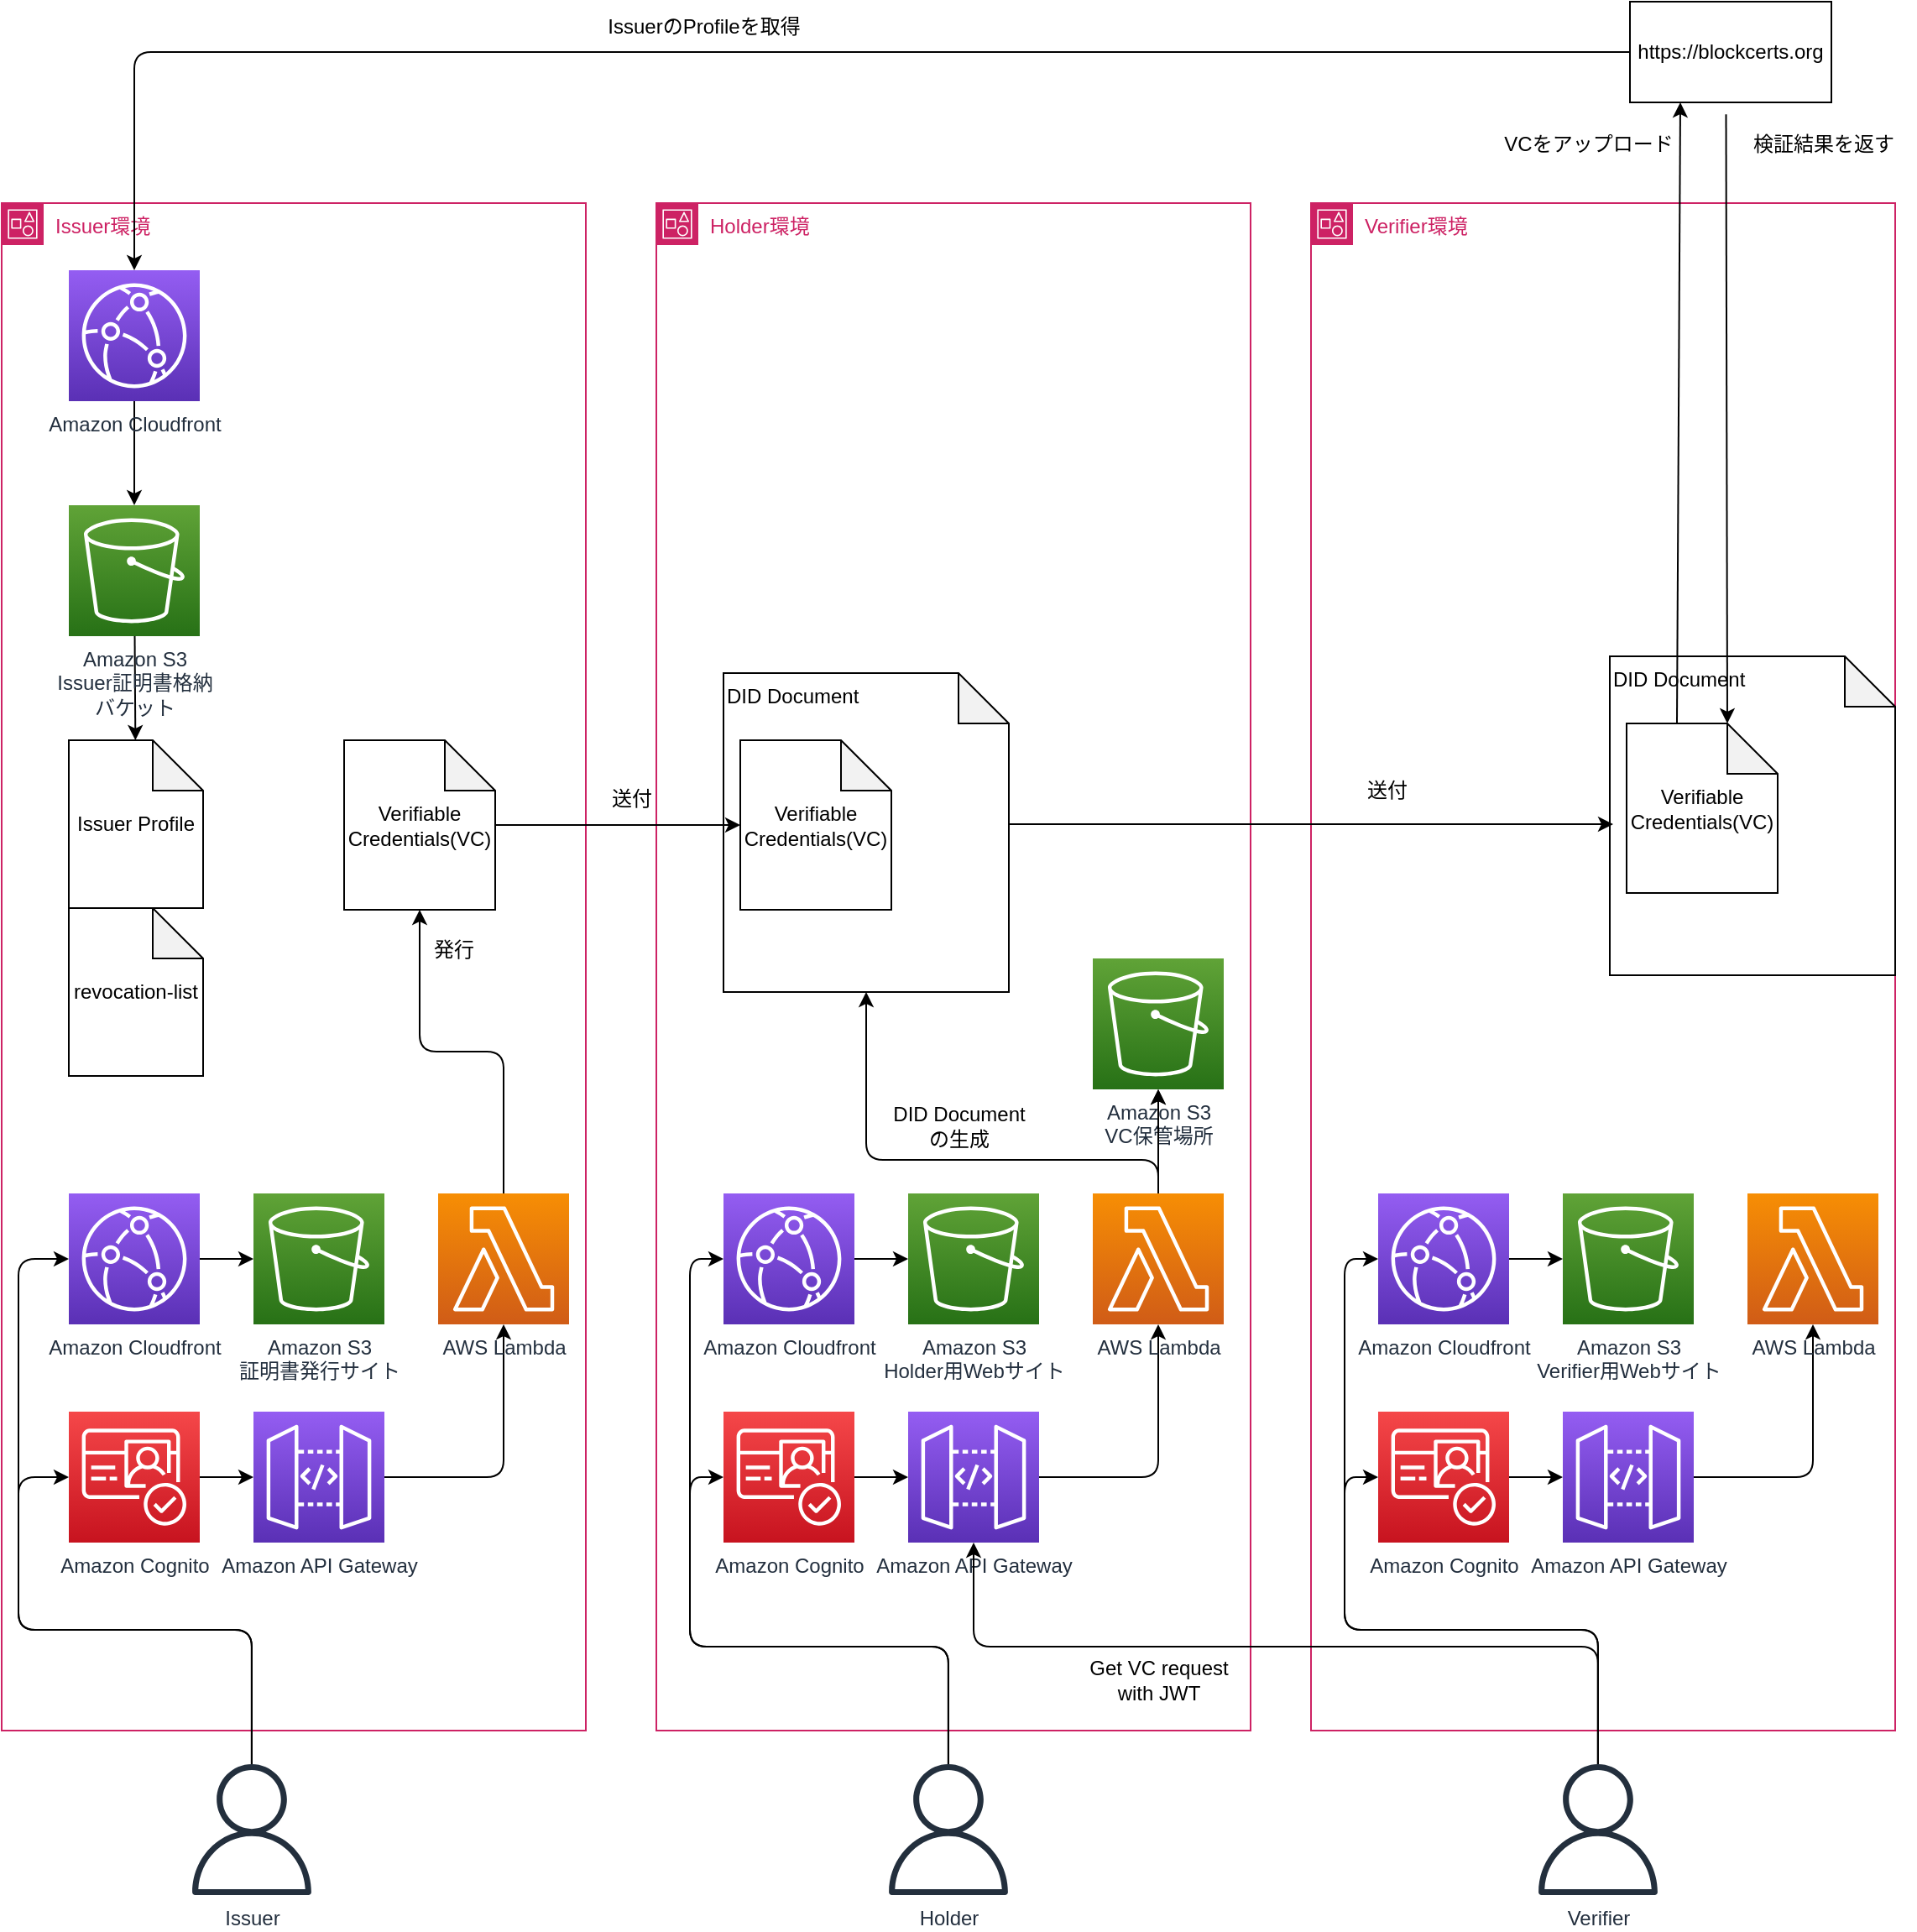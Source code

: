 <mxfile version="20.8.13" type="embed" pages="3">
    <diagram id="-FbHWF6xCkzsD_IStMVg" name="Page-1">
        <mxGraphModel dx="1313" dy="1729" grid="1" gridSize="10" guides="1" tooltips="1" connect="1" arrows="1" fold="1" page="1" pageScale="1" pageWidth="850" pageHeight="1100" math="0" shadow="0">
            <root>
                <mxCell id="0"/>
                <mxCell id="1" parent="0"/>
                <mxCell id="7" style="edgeStyle=none;html=1;" parent="1" source="2" target="5" edge="1">
                    <mxGeometry relative="1" as="geometry"/>
                </mxCell>
                <mxCell id="2" value="Amazon S3&lt;br&gt;Issuer証明書格納&lt;br&gt;バケット" style="sketch=0;points=[[0,0,0],[0.25,0,0],[0.5,0,0],[0.75,0,0],[1,0,0],[0,1,0],[0.25,1,0],[0.5,1,0],[0.75,1,0],[1,1,0],[0,0.25,0],[0,0.5,0],[0,0.75,0],[1,0.25,0],[1,0.5,0],[1,0.75,0]];outlineConnect=0;fontColor=#232F3E;gradientColor=#60A337;gradientDirection=north;fillColor=#277116;strokeColor=#ffffff;dashed=0;verticalLabelPosition=bottom;verticalAlign=top;align=center;html=1;fontSize=12;fontStyle=0;aspect=fixed;shape=mxgraph.aws4.resourceIcon;resIcon=mxgraph.aws4.s3;" parent="1" vertex="1">
                    <mxGeometry x="90" y="190" width="78" height="78" as="geometry"/>
                </mxCell>
                <mxCell id="4" style="edgeStyle=none;html=1;" parent="1" source="3" target="2" edge="1">
                    <mxGeometry relative="1" as="geometry"/>
                </mxCell>
                <mxCell id="3" value="Amazon Cloudfront" style="sketch=0;points=[[0,0,0],[0.25,0,0],[0.5,0,0],[0.75,0,0],[1,0,0],[0,1,0],[0.25,1,0],[0.5,1,0],[0.75,1,0],[1,1,0],[0,0.25,0],[0,0.5,0],[0,0.75,0],[1,0.25,0],[1,0.5,0],[1,0.75,0]];outlineConnect=0;fontColor=#232F3E;gradientColor=#945DF2;gradientDirection=north;fillColor=#5A30B5;strokeColor=#ffffff;dashed=0;verticalLabelPosition=bottom;verticalAlign=top;align=center;html=1;fontSize=12;fontStyle=0;aspect=fixed;shape=mxgraph.aws4.resourceIcon;resIcon=mxgraph.aws4.cloudfront;" parent="1" vertex="1">
                    <mxGeometry x="90" y="50" width="78" height="78" as="geometry"/>
                </mxCell>
                <mxCell id="5" value="Issuer Profile" style="shape=note;whiteSpace=wrap;html=1;backgroundOutline=1;darkOpacity=0.05;" parent="1" vertex="1">
                    <mxGeometry x="90" y="330" width="80" height="100" as="geometry"/>
                </mxCell>
                <mxCell id="8" value="revocation-list" style="shape=note;whiteSpace=wrap;html=1;backgroundOutline=1;darkOpacity=0.05;" parent="1" vertex="1">
                    <mxGeometry x="90" y="430" width="80" height="100" as="geometry"/>
                </mxCell>
                <mxCell id="9" value="Issuer環境" style="points=[[0,0],[0.25,0],[0.5,0],[0.75,0],[1,0],[1,0.25],[1,0.5],[1,0.75],[1,1],[0.75,1],[0.5,1],[0.25,1],[0,1],[0,0.75],[0,0.5],[0,0.25]];outlineConnect=0;gradientColor=none;html=1;whiteSpace=wrap;fontSize=12;fontStyle=0;container=1;pointerEvents=0;collapsible=0;recursiveResize=0;shape=mxgraph.aws4.group;grIcon=mxgraph.aws4.group_account;strokeColor=#CD2264;fillColor=none;verticalAlign=top;align=left;spacingLeft=30;fontColor=#CD2264;dashed=0;" parent="1" vertex="1">
                    <mxGeometry x="50" y="10" width="348" height="910" as="geometry"/>
                </mxCell>
                <mxCell id="12" value="Verifiable Credentials(VC)" style="shape=note;whiteSpace=wrap;html=1;backgroundOutline=1;darkOpacity=0.05;" parent="9" vertex="1">
                    <mxGeometry x="204" y="320" width="90" height="101" as="geometry"/>
                </mxCell>
                <mxCell id="14" value="発行" style="text;html=1;align=center;verticalAlign=middle;resizable=0;points=[];autosize=1;strokeColor=none;fillColor=none;" parent="9" vertex="1">
                    <mxGeometry x="244" y="430" width="50" height="30" as="geometry"/>
                </mxCell>
                <mxCell id="55" style="edgeStyle=orthogonalEdgeStyle;html=1;" parent="9" source="50" target="53" edge="1">
                    <mxGeometry relative="1" as="geometry"/>
                </mxCell>
                <mxCell id="50" value="Amazon Cognito" style="sketch=0;points=[[0,0,0],[0.25,0,0],[0.5,0,0],[0.75,0,0],[1,0,0],[0,1,0],[0.25,1,0],[0.5,1,0],[0.75,1,0],[1,1,0],[0,0.25,0],[0,0.5,0],[0,0.75,0],[1,0.25,0],[1,0.5,0],[1,0.75,0]];outlineConnect=0;fontColor=#232F3E;gradientColor=#F54749;gradientDirection=north;fillColor=#C7131F;strokeColor=#ffffff;dashed=0;verticalLabelPosition=bottom;verticalAlign=top;align=center;html=1;fontSize=12;fontStyle=0;aspect=fixed;shape=mxgraph.aws4.resourceIcon;resIcon=mxgraph.aws4.cognito;" parent="9" vertex="1">
                    <mxGeometry x="40" y="720" width="78" height="78" as="geometry"/>
                </mxCell>
                <mxCell id="45" value="Amazon S3&lt;br&gt;証明書発行サイト" style="sketch=0;points=[[0,0,0],[0.25,0,0],[0.5,0,0],[0.75,0,0],[1,0,0],[0,1,0],[0.25,1,0],[0.5,1,0],[0.75,1,0],[1,1,0],[0,0.25,0],[0,0.5,0],[0,0.75,0],[1,0.25,0],[1,0.5,0],[1,0.75,0]];outlineConnect=0;fontColor=#232F3E;gradientColor=#60A337;gradientDirection=north;fillColor=#277116;strokeColor=#ffffff;dashed=0;verticalLabelPosition=bottom;verticalAlign=top;align=center;html=1;fontSize=12;fontStyle=0;aspect=fixed;shape=mxgraph.aws4.resourceIcon;resIcon=mxgraph.aws4.s3;" parent="9" vertex="1">
                    <mxGeometry x="150" y="590" width="78" height="78" as="geometry"/>
                </mxCell>
                <mxCell id="56" style="edgeStyle=orthogonalEdgeStyle;html=1;" parent="9" source="53" target="52" edge="1">
                    <mxGeometry relative="1" as="geometry"/>
                </mxCell>
                <mxCell id="53" value="Amazon API Gateway" style="sketch=0;points=[[0,0,0],[0.25,0,0],[0.5,0,0],[0.75,0,0],[1,0,0],[0,1,0],[0.25,1,0],[0.5,1,0],[0.75,1,0],[1,1,0],[0,0.25,0],[0,0.5,0],[0,0.75,0],[1,0.25,0],[1,0.5,0],[1,0.75,0]];outlineConnect=0;fontColor=#232F3E;gradientColor=#945DF2;gradientDirection=north;fillColor=#5A30B5;strokeColor=#ffffff;dashed=0;verticalLabelPosition=bottom;verticalAlign=top;align=center;html=1;fontSize=12;fontStyle=0;aspect=fixed;shape=mxgraph.aws4.resourceIcon;resIcon=mxgraph.aws4.api_gateway;" parent="9" vertex="1">
                    <mxGeometry x="150" y="720" width="78" height="78" as="geometry"/>
                </mxCell>
                <mxCell id="57" style="edgeStyle=orthogonalEdgeStyle;html=1;" parent="9" source="52" target="12" edge="1">
                    <mxGeometry relative="1" as="geometry"/>
                </mxCell>
                <mxCell id="52" value="AWS Lambda" style="sketch=0;points=[[0,0,0],[0.25,0,0],[0.5,0,0],[0.75,0,0],[1,0,0],[0,1,0],[0.25,1,0],[0.5,1,0],[0.75,1,0],[1,1,0],[0,0.25,0],[0,0.5,0],[0,0.75,0],[1,0.25,0],[1,0.5,0],[1,0.75,0]];outlineConnect=0;fontColor=#232F3E;gradientColor=#F78E04;gradientDirection=north;fillColor=#D05C17;strokeColor=#ffffff;dashed=0;verticalLabelPosition=bottom;verticalAlign=top;align=center;html=1;fontSize=12;fontStyle=0;aspect=fixed;shape=mxgraph.aws4.resourceIcon;resIcon=mxgraph.aws4.lambda;" parent="9" vertex="1">
                    <mxGeometry x="260" y="590" width="78" height="78" as="geometry"/>
                </mxCell>
                <mxCell id="22" value="送付" style="text;html=1;align=center;verticalAlign=middle;resizable=0;points=[];autosize=1;strokeColor=none;fillColor=none;" parent="1" vertex="1">
                    <mxGeometry x="400" y="350" width="50" height="30" as="geometry"/>
                </mxCell>
                <mxCell id="27" value="送付" style="text;html=1;align=center;verticalAlign=middle;resizable=0;points=[];autosize=1;strokeColor=none;fillColor=none;" parent="1" vertex="1">
                    <mxGeometry x="850" y="345" width="50" height="30" as="geometry"/>
                </mxCell>
                <mxCell id="43" style="edgeStyle=orthogonalEdgeStyle;html=1;startArrow=none;startFill=0;endArrow=classic;endFill=1;" parent="1" source="28" target="3" edge="1">
                    <mxGeometry relative="1" as="geometry"/>
                </mxCell>
                <mxCell id="28" value="https://blockcerts.org" style="rounded=0;whiteSpace=wrap;html=1;" parent="1" vertex="1">
                    <mxGeometry x="1020" y="-110" width="120" height="60" as="geometry"/>
                </mxCell>
                <mxCell id="30" value="VCをアップロード" style="text;html=1;align=center;verticalAlign=middle;resizable=0;points=[];autosize=1;strokeColor=none;fillColor=none;" parent="1" vertex="1">
                    <mxGeometry x="935" y="-40" width="120" height="30" as="geometry"/>
                </mxCell>
                <mxCell id="34" value="IssuerのProfileを取得" style="text;html=1;align=center;verticalAlign=middle;resizable=0;points=[];autosize=1;strokeColor=none;fillColor=none;" parent="1" vertex="1">
                    <mxGeometry x="398" y="-110" width="140" height="30" as="geometry"/>
                </mxCell>
                <mxCell id="37" value="検証結果を返す" style="text;html=1;align=center;verticalAlign=middle;resizable=0;points=[];autosize=1;strokeColor=none;fillColor=none;" parent="1" vertex="1">
                    <mxGeometry x="1080" y="-40" width="110" height="30" as="geometry"/>
                </mxCell>
                <mxCell id="49" style="edgeStyle=orthogonalEdgeStyle;html=1;" parent="1" source="48" target="50" edge="1">
                    <mxGeometry relative="1" as="geometry">
                        <Array as="points">
                            <mxPoint x="199" y="860"/>
                            <mxPoint x="60" y="860"/>
                            <mxPoint x="60" y="769"/>
                        </Array>
                    </mxGeometry>
                </mxCell>
                <mxCell id="58" style="edgeStyle=orthogonalEdgeStyle;html=1;" parent="1" source="48" target="51" edge="1">
                    <mxGeometry relative="1" as="geometry">
                        <Array as="points">
                            <mxPoint x="199" y="860"/>
                            <mxPoint x="60" y="860"/>
                            <mxPoint x="60" y="639"/>
                        </Array>
                    </mxGeometry>
                </mxCell>
                <mxCell id="48" value="Issuer" style="sketch=0;outlineConnect=0;fontColor=#232F3E;gradientColor=none;fillColor=#232F3D;strokeColor=none;dashed=0;verticalLabelPosition=bottom;verticalAlign=top;align=center;html=1;fontSize=12;fontStyle=0;aspect=fixed;pointerEvents=1;shape=mxgraph.aws4.user;" parent="1" vertex="1">
                    <mxGeometry x="160" y="940" width="78" height="78" as="geometry"/>
                </mxCell>
                <mxCell id="54" style="edgeStyle=orthogonalEdgeStyle;html=1;" parent="1" source="51" target="45" edge="1">
                    <mxGeometry relative="1" as="geometry"/>
                </mxCell>
                <mxCell id="51" value="Amazon Cloudfront" style="sketch=0;points=[[0,0,0],[0.25,0,0],[0.5,0,0],[0.75,0,0],[1,0,0],[0,1,0],[0.25,1,0],[0.5,1,0],[0.75,1,0],[1,1,0],[0,0.25,0],[0,0.5,0],[0,0.75,0],[1,0.25,0],[1,0.5,0],[1,0.75,0]];outlineConnect=0;fontColor=#232F3E;gradientColor=#945DF2;gradientDirection=north;fillColor=#5A30B5;strokeColor=#ffffff;dashed=0;verticalLabelPosition=bottom;verticalAlign=top;align=center;html=1;fontSize=12;fontStyle=0;aspect=fixed;shape=mxgraph.aws4.resourceIcon;resIcon=mxgraph.aws4.cloudfront;" parent="1" vertex="1">
                    <mxGeometry x="90" y="600" width="78" height="78" as="geometry"/>
                </mxCell>
                <mxCell id="yjs3GV01Z4ebTnVAl1Cg-58" value="Holder環境" style="points=[[0,0],[0.25,0],[0.5,0],[0.75,0],[1,0],[1,0.25],[1,0.5],[1,0.75],[1,1],[0.75,1],[0.5,1],[0.25,1],[0,1],[0,0.75],[0,0.5],[0,0.25]];outlineConnect=0;gradientColor=none;html=1;whiteSpace=wrap;fontSize=12;fontStyle=0;container=1;pointerEvents=0;collapsible=0;recursiveResize=0;shape=mxgraph.aws4.group;grIcon=mxgraph.aws4.group_account;strokeColor=#CD2264;fillColor=none;verticalAlign=top;align=left;spacingLeft=30;fontColor=#CD2264;dashed=0;" parent="1" vertex="1">
                    <mxGeometry x="440" y="10" width="354" height="910" as="geometry"/>
                </mxCell>
                <mxCell id="yjs3GV01Z4ebTnVAl1Cg-61" style="edgeStyle=orthogonalEdgeStyle;html=1;" parent="yjs3GV01Z4ebTnVAl1Cg-58" source="yjs3GV01Z4ebTnVAl1Cg-62" target="yjs3GV01Z4ebTnVAl1Cg-65" edge="1">
                    <mxGeometry relative="1" as="geometry"/>
                </mxCell>
                <mxCell id="yjs3GV01Z4ebTnVAl1Cg-62" value="Amazon Cognito" style="sketch=0;points=[[0,0,0],[0.25,0,0],[0.5,0,0],[0.75,0,0],[1,0,0],[0,1,0],[0.25,1,0],[0.5,1,0],[0.75,1,0],[1,1,0],[0,0.25,0],[0,0.5,0],[0,0.75,0],[1,0.25,0],[1,0.5,0],[1,0.75,0]];outlineConnect=0;fontColor=#232F3E;gradientColor=#F54749;gradientDirection=north;fillColor=#C7131F;strokeColor=#ffffff;dashed=0;verticalLabelPosition=bottom;verticalAlign=top;align=center;html=1;fontSize=12;fontStyle=0;aspect=fixed;shape=mxgraph.aws4.resourceIcon;resIcon=mxgraph.aws4.cognito;" parent="yjs3GV01Z4ebTnVAl1Cg-58" vertex="1">
                    <mxGeometry x="40" y="720" width="78" height="78" as="geometry"/>
                </mxCell>
                <mxCell id="yjs3GV01Z4ebTnVAl1Cg-63" value="Amazon S3&lt;br&gt;Holder用Webサイト" style="sketch=0;points=[[0,0,0],[0.25,0,0],[0.5,0,0],[0.75,0,0],[1,0,0],[0,1,0],[0.25,1,0],[0.5,1,0],[0.75,1,0],[1,1,0],[0,0.25,0],[0,0.5,0],[0,0.75,0],[1,0.25,0],[1,0.5,0],[1,0.75,0]];outlineConnect=0;fontColor=#232F3E;gradientColor=#60A337;gradientDirection=north;fillColor=#277116;strokeColor=#ffffff;dashed=0;verticalLabelPosition=bottom;verticalAlign=top;align=center;html=1;fontSize=12;fontStyle=0;aspect=fixed;shape=mxgraph.aws4.resourceIcon;resIcon=mxgraph.aws4.s3;" parent="yjs3GV01Z4ebTnVAl1Cg-58" vertex="1">
                    <mxGeometry x="150" y="590" width="78" height="78" as="geometry"/>
                </mxCell>
                <mxCell id="yjs3GV01Z4ebTnVAl1Cg-64" style="edgeStyle=orthogonalEdgeStyle;html=1;" parent="yjs3GV01Z4ebTnVAl1Cg-58" source="yjs3GV01Z4ebTnVAl1Cg-65" target="yjs3GV01Z4ebTnVAl1Cg-67" edge="1">
                    <mxGeometry relative="1" as="geometry"/>
                </mxCell>
                <mxCell id="yjs3GV01Z4ebTnVAl1Cg-65" value="Amazon API Gateway" style="sketch=0;points=[[0,0,0],[0.25,0,0],[0.5,0,0],[0.75,0,0],[1,0,0],[0,1,0],[0.25,1,0],[0.5,1,0],[0.75,1,0],[1,1,0],[0,0.25,0],[0,0.5,0],[0,0.75,0],[1,0.25,0],[1,0.5,0],[1,0.75,0]];outlineConnect=0;fontColor=#232F3E;gradientColor=#945DF2;gradientDirection=north;fillColor=#5A30B5;strokeColor=#ffffff;dashed=0;verticalLabelPosition=bottom;verticalAlign=top;align=center;html=1;fontSize=12;fontStyle=0;aspect=fixed;shape=mxgraph.aws4.resourceIcon;resIcon=mxgraph.aws4.api_gateway;" parent="yjs3GV01Z4ebTnVAl1Cg-58" vertex="1">
                    <mxGeometry x="150" y="720" width="78" height="78" as="geometry"/>
                </mxCell>
                <mxCell id="yjs3GV01Z4ebTnVAl1Cg-109" style="edgeStyle=orthogonalEdgeStyle;html=1;" parent="yjs3GV01Z4ebTnVAl1Cg-58" source="yjs3GV01Z4ebTnVAl1Cg-67" target="yjs3GV01Z4ebTnVAl1Cg-106" edge="1">
                    <mxGeometry relative="1" as="geometry">
                        <Array as="points">
                            <mxPoint x="299" y="570"/>
                            <mxPoint x="125" y="570"/>
                        </Array>
                    </mxGeometry>
                </mxCell>
                <mxCell id="yjs3GV01Z4ebTnVAl1Cg-67" value="AWS Lambda" style="sketch=0;points=[[0,0,0],[0.25,0,0],[0.5,0,0],[0.75,0,0],[1,0,0],[0,1,0],[0.25,1,0],[0.5,1,0],[0.75,1,0],[1,1,0],[0,0.25,0],[0,0.5,0],[0,0.75,0],[1,0.25,0],[1,0.5,0],[1,0.75,0]];outlineConnect=0;fontColor=#232F3E;gradientColor=#F78E04;gradientDirection=north;fillColor=#D05C17;strokeColor=#ffffff;dashed=0;verticalLabelPosition=bottom;verticalAlign=top;align=center;html=1;fontSize=12;fontStyle=0;aspect=fixed;shape=mxgraph.aws4.resourceIcon;resIcon=mxgraph.aws4.lambda;" parent="yjs3GV01Z4ebTnVAl1Cg-58" vertex="1">
                    <mxGeometry x="260" y="590" width="78" height="78" as="geometry"/>
                </mxCell>
                <mxCell id="yjs3GV01Z4ebTnVAl1Cg-75" style="edgeStyle=orthogonalEdgeStyle;html=1;" parent="yjs3GV01Z4ebTnVAl1Cg-58" source="yjs3GV01Z4ebTnVAl1Cg-67" target="yjs3GV01Z4ebTnVAl1Cg-74" edge="1">
                    <mxGeometry relative="1" as="geometry"/>
                </mxCell>
                <mxCell id="yjs3GV01Z4ebTnVAl1Cg-69" style="edgeStyle=none;html=1;" parent="yjs3GV01Z4ebTnVAl1Cg-58" source="yjs3GV01Z4ebTnVAl1Cg-68" target="yjs3GV01Z4ebTnVAl1Cg-63" edge="1">
                    <mxGeometry relative="1" as="geometry"/>
                </mxCell>
                <mxCell id="yjs3GV01Z4ebTnVAl1Cg-68" value="Amazon Cloudfront" style="sketch=0;points=[[0,0,0],[0.25,0,0],[0.5,0,0],[0.75,0,0],[1,0,0],[0,1,0],[0.25,1,0],[0.5,1,0],[0.75,1,0],[1,1,0],[0,0.25,0],[0,0.5,0],[0,0.75,0],[1,0.25,0],[1,0.5,0],[1,0.75,0]];outlineConnect=0;fontColor=#232F3E;gradientColor=#945DF2;gradientDirection=north;fillColor=#5A30B5;strokeColor=#ffffff;dashed=0;verticalLabelPosition=bottom;verticalAlign=top;align=center;html=1;fontSize=12;fontStyle=0;aspect=fixed;shape=mxgraph.aws4.resourceIcon;resIcon=mxgraph.aws4.cloudfront;" parent="yjs3GV01Z4ebTnVAl1Cg-58" vertex="1">
                    <mxGeometry x="40" y="590" width="78" height="78" as="geometry"/>
                </mxCell>
                <mxCell id="yjs3GV01Z4ebTnVAl1Cg-74" value="Amazon S3&lt;br&gt;VC保管場所" style="sketch=0;points=[[0,0,0],[0.25,0,0],[0.5,0,0],[0.75,0,0],[1,0,0],[0,1,0],[0.25,1,0],[0.5,1,0],[0.75,1,0],[1,1,0],[0,0.25,0],[0,0.5,0],[0,0.75,0],[1,0.25,0],[1,0.5,0],[1,0.75,0]];outlineConnect=0;fontColor=#232F3E;gradientColor=#60A337;gradientDirection=north;fillColor=#277116;strokeColor=#ffffff;dashed=0;verticalLabelPosition=bottom;verticalAlign=top;align=center;html=1;fontSize=12;fontStyle=0;aspect=fixed;shape=mxgraph.aws4.resourceIcon;resIcon=mxgraph.aws4.s3;" parent="yjs3GV01Z4ebTnVAl1Cg-58" vertex="1">
                    <mxGeometry x="260" y="450" width="78" height="78" as="geometry"/>
                </mxCell>
                <mxCell id="yjs3GV01Z4ebTnVAl1Cg-92" style="edgeStyle=orthogonalEdgeStyle;html=1;" parent="yjs3GV01Z4ebTnVAl1Cg-58" source="yjs3GV01Z4ebTnVAl1Cg-67" target="yjs3GV01Z4ebTnVAl1Cg-74" edge="1">
                    <mxGeometry relative="1" as="geometry"/>
                </mxCell>
                <mxCell id="yjs3GV01Z4ebTnVAl1Cg-106" value="DID Document" style="shape=note;whiteSpace=wrap;html=1;backgroundOutline=1;darkOpacity=0.05;align=left;verticalAlign=top;" parent="yjs3GV01Z4ebTnVAl1Cg-58" vertex="1">
                    <mxGeometry x="40" y="280" width="170" height="190" as="geometry"/>
                </mxCell>
                <mxCell id="20" value="Verifiable Credentials(VC)" style="shape=note;whiteSpace=wrap;html=1;backgroundOutline=1;darkOpacity=0.05;" parent="yjs3GV01Z4ebTnVAl1Cg-58" vertex="1">
                    <mxGeometry x="50" y="320" width="90" height="101" as="geometry"/>
                </mxCell>
                <mxCell id="yjs3GV01Z4ebTnVAl1Cg-112" value="Get VC request&lt;br&gt;with JWT" style="text;html=1;align=center;verticalAlign=middle;resizable=0;points=[];autosize=1;strokeColor=none;fillColor=none;" parent="yjs3GV01Z4ebTnVAl1Cg-58" vertex="1">
                    <mxGeometry x="244" y="860" width="110" height="40" as="geometry"/>
                </mxCell>
                <mxCell id="yjs3GV01Z4ebTnVAl1Cg-71" style="edgeStyle=orthogonalEdgeStyle;html=1;" parent="1" source="yjs3GV01Z4ebTnVAl1Cg-70" target="yjs3GV01Z4ebTnVAl1Cg-62" edge="1">
                    <mxGeometry relative="1" as="geometry">
                        <Array as="points">
                            <mxPoint x="614" y="870"/>
                            <mxPoint x="460" y="870"/>
                            <mxPoint x="460" y="769"/>
                        </Array>
                    </mxGeometry>
                </mxCell>
                <mxCell id="yjs3GV01Z4ebTnVAl1Cg-72" style="edgeStyle=orthogonalEdgeStyle;html=1;" parent="1" source="yjs3GV01Z4ebTnVAl1Cg-70" target="yjs3GV01Z4ebTnVAl1Cg-68" edge="1">
                    <mxGeometry relative="1" as="geometry">
                        <Array as="points">
                            <mxPoint x="614" y="870"/>
                            <mxPoint x="460" y="870"/>
                            <mxPoint x="460" y="639"/>
                        </Array>
                    </mxGeometry>
                </mxCell>
                <mxCell id="yjs3GV01Z4ebTnVAl1Cg-70" value="Holder" style="sketch=0;outlineConnect=0;fontColor=#232F3E;gradientColor=none;fillColor=#232F3D;strokeColor=none;dashed=0;verticalLabelPosition=bottom;verticalAlign=top;align=center;html=1;fontSize=12;fontStyle=0;aspect=fixed;pointerEvents=1;shape=mxgraph.aws4.user;" parent="1" vertex="1">
                    <mxGeometry x="575" y="940" width="78" height="78" as="geometry"/>
                </mxCell>
                <mxCell id="yjs3GV01Z4ebTnVAl1Cg-93" value="Verifier環境" style="points=[[0,0],[0.25,0],[0.5,0],[0.75,0],[1,0],[1,0.25],[1,0.5],[1,0.75],[1,1],[0.75,1],[0.5,1],[0.25,1],[0,1],[0,0.75],[0,0.5],[0,0.25]];outlineConnect=0;gradientColor=none;html=1;whiteSpace=wrap;fontSize=12;fontStyle=0;container=1;pointerEvents=0;collapsible=0;recursiveResize=0;shape=mxgraph.aws4.group;grIcon=mxgraph.aws4.group_account;strokeColor=#CD2264;fillColor=none;verticalAlign=top;align=left;spacingLeft=30;fontColor=#CD2264;dashed=0;" parent="1" vertex="1">
                    <mxGeometry x="830" y="10" width="348" height="910" as="geometry"/>
                </mxCell>
                <mxCell id="yjs3GV01Z4ebTnVAl1Cg-94" style="edgeStyle=orthogonalEdgeStyle;html=1;" parent="yjs3GV01Z4ebTnVAl1Cg-93" source="yjs3GV01Z4ebTnVAl1Cg-95" target="yjs3GV01Z4ebTnVAl1Cg-98" edge="1">
                    <mxGeometry relative="1" as="geometry"/>
                </mxCell>
                <mxCell id="yjs3GV01Z4ebTnVAl1Cg-95" value="Amazon Cognito" style="sketch=0;points=[[0,0,0],[0.25,0,0],[0.5,0,0],[0.75,0,0],[1,0,0],[0,1,0],[0.25,1,0],[0.5,1,0],[0.75,1,0],[1,1,0],[0,0.25,0],[0,0.5,0],[0,0.75,0],[1,0.25,0],[1,0.5,0],[1,0.75,0]];outlineConnect=0;fontColor=#232F3E;gradientColor=#F54749;gradientDirection=north;fillColor=#C7131F;strokeColor=#ffffff;dashed=0;verticalLabelPosition=bottom;verticalAlign=top;align=center;html=1;fontSize=12;fontStyle=0;aspect=fixed;shape=mxgraph.aws4.resourceIcon;resIcon=mxgraph.aws4.cognito;" parent="yjs3GV01Z4ebTnVAl1Cg-93" vertex="1">
                    <mxGeometry x="40" y="720" width="78" height="78" as="geometry"/>
                </mxCell>
                <mxCell id="yjs3GV01Z4ebTnVAl1Cg-96" value="Amazon S3&lt;br&gt;Verifier用Webサイト" style="sketch=0;points=[[0,0,0],[0.25,0,0],[0.5,0,0],[0.75,0,0],[1,0,0],[0,1,0],[0.25,1,0],[0.5,1,0],[0.75,1,0],[1,1,0],[0,0.25,0],[0,0.5,0],[0,0.75,0],[1,0.25,0],[1,0.5,0],[1,0.75,0]];outlineConnect=0;fontColor=#232F3E;gradientColor=#60A337;gradientDirection=north;fillColor=#277116;strokeColor=#ffffff;dashed=0;verticalLabelPosition=bottom;verticalAlign=top;align=center;html=1;fontSize=12;fontStyle=0;aspect=fixed;shape=mxgraph.aws4.resourceIcon;resIcon=mxgraph.aws4.s3;" parent="yjs3GV01Z4ebTnVAl1Cg-93" vertex="1">
                    <mxGeometry x="150" y="590" width="78" height="78" as="geometry"/>
                </mxCell>
                <mxCell id="yjs3GV01Z4ebTnVAl1Cg-97" style="edgeStyle=orthogonalEdgeStyle;html=1;" parent="yjs3GV01Z4ebTnVAl1Cg-93" source="yjs3GV01Z4ebTnVAl1Cg-98" target="yjs3GV01Z4ebTnVAl1Cg-100" edge="1">
                    <mxGeometry relative="1" as="geometry"/>
                </mxCell>
                <mxCell id="yjs3GV01Z4ebTnVAl1Cg-98" value="Amazon API Gateway" style="sketch=0;points=[[0,0,0],[0.25,0,0],[0.5,0,0],[0.75,0,0],[1,0,0],[0,1,0],[0.25,1,0],[0.5,1,0],[0.75,1,0],[1,1,0],[0,0.25,0],[0,0.5,0],[0,0.75,0],[1,0.25,0],[1,0.5,0],[1,0.75,0]];outlineConnect=0;fontColor=#232F3E;gradientColor=#945DF2;gradientDirection=north;fillColor=#5A30B5;strokeColor=#ffffff;dashed=0;verticalLabelPosition=bottom;verticalAlign=top;align=center;html=1;fontSize=12;fontStyle=0;aspect=fixed;shape=mxgraph.aws4.resourceIcon;resIcon=mxgraph.aws4.api_gateway;" parent="yjs3GV01Z4ebTnVAl1Cg-93" vertex="1">
                    <mxGeometry x="150" y="720" width="78" height="78" as="geometry"/>
                </mxCell>
                <mxCell id="yjs3GV01Z4ebTnVAl1Cg-100" value="AWS Lambda" style="sketch=0;points=[[0,0,0],[0.25,0,0],[0.5,0,0],[0.75,0,0],[1,0,0],[0,1,0],[0.25,1,0],[0.5,1,0],[0.75,1,0],[1,1,0],[0,0.25,0],[0,0.5,0],[0,0.75,0],[1,0.25,0],[1,0.5,0],[1,0.75,0]];outlineConnect=0;fontColor=#232F3E;gradientColor=#F78E04;gradientDirection=north;fillColor=#D05C17;strokeColor=#ffffff;dashed=0;verticalLabelPosition=bottom;verticalAlign=top;align=center;html=1;fontSize=12;fontStyle=0;aspect=fixed;shape=mxgraph.aws4.resourceIcon;resIcon=mxgraph.aws4.lambda;" parent="yjs3GV01Z4ebTnVAl1Cg-93" vertex="1">
                    <mxGeometry x="260" y="590" width="78" height="78" as="geometry"/>
                </mxCell>
                <mxCell id="yjs3GV01Z4ebTnVAl1Cg-101" style="edgeStyle=none;html=1;" parent="yjs3GV01Z4ebTnVAl1Cg-93" source="yjs3GV01Z4ebTnVAl1Cg-102" target="yjs3GV01Z4ebTnVAl1Cg-96" edge="1">
                    <mxGeometry relative="1" as="geometry"/>
                </mxCell>
                <mxCell id="yjs3GV01Z4ebTnVAl1Cg-102" value="Amazon Cloudfront" style="sketch=0;points=[[0,0,0],[0.25,0,0],[0.5,0,0],[0.75,0,0],[1,0,0],[0,1,0],[0.25,1,0],[0.5,1,0],[0.75,1,0],[1,1,0],[0,0.25,0],[0,0.5,0],[0,0.75,0],[1,0.25,0],[1,0.5,0],[1,0.75,0]];outlineConnect=0;fontColor=#232F3E;gradientColor=#945DF2;gradientDirection=north;fillColor=#5A30B5;strokeColor=#ffffff;dashed=0;verticalLabelPosition=bottom;verticalAlign=top;align=center;html=1;fontSize=12;fontStyle=0;aspect=fixed;shape=mxgraph.aws4.resourceIcon;resIcon=mxgraph.aws4.cloudfront;" parent="yjs3GV01Z4ebTnVAl1Cg-93" vertex="1">
                    <mxGeometry x="40" y="590" width="78" height="78" as="geometry"/>
                </mxCell>
                <mxCell id="yjs3GV01Z4ebTnVAl1Cg-107" value="DID Document" style="shape=note;whiteSpace=wrap;html=1;backgroundOutline=1;darkOpacity=0.05;align=left;verticalAlign=top;" parent="yjs3GV01Z4ebTnVAl1Cg-93" vertex="1">
                    <mxGeometry x="178" y="270" width="170" height="190" as="geometry"/>
                </mxCell>
                <mxCell id="yjs3GV01Z4ebTnVAl1Cg-108" value="Verifiable Credentials(VC)" style="shape=note;whiteSpace=wrap;html=1;backgroundOutline=1;darkOpacity=0.05;" parent="yjs3GV01Z4ebTnVAl1Cg-93" vertex="1">
                    <mxGeometry x="188" y="310" width="90" height="101" as="geometry"/>
                </mxCell>
                <mxCell id="yjs3GV01Z4ebTnVAl1Cg-88" style="edgeStyle=orthogonalEdgeStyle;html=1;" parent="1" source="yjs3GV01Z4ebTnVAl1Cg-104" target="yjs3GV01Z4ebTnVAl1Cg-95" edge="1">
                    <mxGeometry relative="1" as="geometry">
                        <Array as="points">
                            <mxPoint x="1001" y="860"/>
                            <mxPoint x="850" y="860"/>
                            <mxPoint x="850" y="769"/>
                        </Array>
                    </mxGeometry>
                </mxCell>
                <mxCell id="yjs3GV01Z4ebTnVAl1Cg-89" style="edgeStyle=orthogonalEdgeStyle;html=1;" parent="1" source="yjs3GV01Z4ebTnVAl1Cg-104" target="yjs3GV01Z4ebTnVAl1Cg-102" edge="1">
                    <mxGeometry relative="1" as="geometry">
                        <Array as="points">
                            <mxPoint x="1001" y="860"/>
                            <mxPoint x="850" y="860"/>
                            <mxPoint x="850" y="639"/>
                        </Array>
                    </mxGeometry>
                </mxCell>
                <mxCell id="yjs3GV01Z4ebTnVAl1Cg-111" style="edgeStyle=orthogonalEdgeStyle;html=1;" parent="1" source="yjs3GV01Z4ebTnVAl1Cg-104" target="yjs3GV01Z4ebTnVAl1Cg-65" edge="1">
                    <mxGeometry relative="1" as="geometry">
                        <Array as="points">
                            <mxPoint x="1001" y="870"/>
                            <mxPoint x="629" y="870"/>
                        </Array>
                    </mxGeometry>
                </mxCell>
                <mxCell id="yjs3GV01Z4ebTnVAl1Cg-104" value="Verifier" style="sketch=0;outlineConnect=0;fontColor=#232F3E;gradientColor=none;fillColor=#232F3D;strokeColor=none;dashed=0;verticalLabelPosition=bottom;verticalAlign=top;align=center;html=1;fontSize=12;fontStyle=0;aspect=fixed;pointerEvents=1;shape=mxgraph.aws4.user;" parent="1" vertex="1">
                    <mxGeometry x="962" y="940" width="78" height="78" as="geometry"/>
                </mxCell>
                <mxCell id="21" style="edgeStyle=none;html=1;" parent="1" source="12" target="20" edge="1">
                    <mxGeometry relative="1" as="geometry"/>
                </mxCell>
                <mxCell id="26" style="edgeStyle=none;html=1;" parent="1" edge="1">
                    <mxGeometry relative="1" as="geometry">
                        <mxPoint x="650" y="380" as="sourcePoint"/>
                        <mxPoint x="1010" y="380" as="targetPoint"/>
                    </mxGeometry>
                </mxCell>
                <mxCell id="29" style="edgeStyle=none;html=1;entryX=0.25;entryY=1;entryDx=0;entryDy=0;exitX=0;exitY=0;exitDx=30;exitDy=0;exitPerimeter=0;" parent="1" source="yjs3GV01Z4ebTnVAl1Cg-108" target="28" edge="1">
                    <mxGeometry relative="1" as="geometry">
                        <mxPoint x="1052.37" y="327.687" as="sourcePoint"/>
                    </mxGeometry>
                </mxCell>
                <mxCell id="36" style="edgeStyle=none;html=1;entryX=-0.025;entryY=-0.096;entryDx=0;entryDy=0;exitX=0;exitY=0;exitDx=60;exitDy=0;exitPerimeter=0;startArrow=classic;startFill=1;endArrow=none;endFill=0;entryPerimeter=0;" parent="1" source="yjs3GV01Z4ebTnVAl1Cg-108" target="37" edge="1">
                    <mxGeometry relative="1" as="geometry">
                        <mxPoint x="1081" y="280" as="sourcePoint"/>
                        <mxPoint x="1083" y="-50" as="targetPoint"/>
                    </mxGeometry>
                </mxCell>
                <mxCell id="yjs3GV01Z4ebTnVAl1Cg-110" value="DID Document&lt;br&gt;の生成" style="text;html=1;align=center;verticalAlign=middle;resizable=0;points=[];autosize=1;strokeColor=none;fillColor=none;" parent="1" vertex="1">
                    <mxGeometry x="570" y="540" width="100" height="40" as="geometry"/>
                </mxCell>
            </root>
        </mxGraphModel>
    </diagram>
    <diagram id="aBgqkEgx_34N2SiJiu-O" name="Page-2">
        <mxGraphModel dx="1313" dy="1729" grid="1" gridSize="10" guides="1" tooltips="1" connect="1" arrows="1" fold="1" page="1" pageScale="1" pageWidth="850" pageHeight="1100" math="0" shadow="0">
            <root>
                <mxCell id="0"/>
                <mxCell id="1" parent="0"/>
                <mxCell id="lJupcZGPIyBvHbKTPcOm-67" style="edgeStyle=orthogonalEdgeStyle;html=1;" parent="1" source="lJupcZGPIyBvHbKTPcOm-1" target="lJupcZGPIyBvHbKTPcOm-62" edge="1">
                    <mxGeometry relative="1" as="geometry">
                        <Array as="points">
                            <mxPoint x="415" y="120"/>
                            <mxPoint x="925" y="120"/>
                        </Array>
                    </mxGeometry>
                </mxCell>
                <mxCell id="lJupcZGPIyBvHbKTPcOm-1" value="Holder" style="shape=umlActor;verticalLabelPosition=bottom;verticalAlign=top;html=1;outlineConnect=0;" parent="1" vertex="1">
                    <mxGeometry x="400" y="20" width="30" height="60" as="geometry"/>
                </mxCell>
                <mxCell id="lJupcZGPIyBvHbKTPcOm-2" value="Issuer" style="shape=umlActor;verticalLabelPosition=bottom;verticalAlign=top;html=1;outlineConnect=0;" parent="1" vertex="1">
                    <mxGeometry x="10" y="80" width="30" height="60" as="geometry"/>
                </mxCell>
                <mxCell id="lJupcZGPIyBvHbKTPcOm-8" style="edgeStyle=none;html=1;" parent="1" source="lJupcZGPIyBvHbKTPcOm-5" target="lJupcZGPIyBvHbKTPcOm-4" edge="1">
                    <mxGeometry relative="1" as="geometry"/>
                </mxCell>
                <mxCell id="lJupcZGPIyBvHbKTPcOm-16" style="edgeStyle=none;html=1;entryX=0;entryY=0.5;entryDx=0;entryDy=0;" parent="1" source="lJupcZGPIyBvHbKTPcOm-5" target="lJupcZGPIyBvHbKTPcOm-12" edge="1">
                    <mxGeometry relative="1" as="geometry"/>
                </mxCell>
                <mxCell id="lJupcZGPIyBvHbKTPcOm-17" style="edgeStyle=none;html=1;" parent="1" source="lJupcZGPIyBvHbKTPcOm-5" target="lJupcZGPIyBvHbKTPcOm-11" edge="1">
                    <mxGeometry relative="1" as="geometry"/>
                </mxCell>
                <mxCell id="lJupcZGPIyBvHbKTPcOm-18" style="edgeStyle=none;html=1;" parent="1" source="lJupcZGPIyBvHbKTPcOm-5" target="lJupcZGPIyBvHbKTPcOm-10" edge="1">
                    <mxGeometry relative="1" as="geometry"/>
                </mxCell>
                <mxCell id="lJupcZGPIyBvHbKTPcOm-19" style="edgeStyle=none;html=1;" parent="1" source="lJupcZGPIyBvHbKTPcOm-5" target="lJupcZGPIyBvHbKTPcOm-9" edge="1">
                    <mxGeometry relative="1" as="geometry"/>
                </mxCell>
                <mxCell id="lJupcZGPIyBvHbKTPcOm-5" value="秘密鍵" style="shape=image;html=1;verticalAlign=top;verticalLabelPosition=bottom;labelBackgroundColor=#ffffff;imageAspect=0;aspect=fixed;image=https://cdn0.iconfinder.com/data/icons/phosphor-fill-vol-3/256/key-fill-128.png" parent="1" vertex="1">
                    <mxGeometry x="70" y="90" width="30" height="30" as="geometry"/>
                </mxCell>
                <mxCell id="lJupcZGPIyBvHbKTPcOm-30" style="edgeStyle=orthogonalEdgeStyle;html=1;entryX=0.5;entryY=1;entryDx=0;entryDy=0;entryPerimeter=0;" parent="1" source="lJupcZGPIyBvHbKTPcOm-4" target="lJupcZGPIyBvHbKTPcOm-29" edge="1">
                    <mxGeometry relative="1" as="geometry"/>
                </mxCell>
                <mxCell id="lJupcZGPIyBvHbKTPcOm-4" value="Wallet" style="shape=image;html=1;verticalAlign=top;verticalLabelPosition=bottom;labelBackgroundColor=#ffffff;imageAspect=0;aspect=fixed;image=https://cdn1.iconfinder.com/data/icons/ionicons-outline-vol-2/512/wallet-outline-128.png" parent="1" vertex="1">
                    <mxGeometry x="70" y="10" width="30" height="30" as="geometry"/>
                </mxCell>
                <mxCell id="lJupcZGPIyBvHbKTPcOm-23" style="edgeStyle=none;html=1;" parent="1" source="lJupcZGPIyBvHbKTPcOm-9" target="lJupcZGPIyBvHbKTPcOm-1" edge="1">
                    <mxGeometry relative="1" as="geometry"/>
                </mxCell>
                <mxCell id="lJupcZGPIyBvHbKTPcOm-9" value="VC" style="rounded=1;whiteSpace=wrap;html=1;" parent="1" vertex="1">
                    <mxGeometry x="184" y="60" width="60" height="30" as="geometry"/>
                </mxCell>
                <mxCell id="lJupcZGPIyBvHbKTPcOm-24" style="edgeStyle=none;html=1;" parent="1" source="lJupcZGPIyBvHbKTPcOm-10" edge="1">
                    <mxGeometry relative="1" as="geometry">
                        <mxPoint x="400" y="50" as="targetPoint"/>
                    </mxGeometry>
                </mxCell>
                <mxCell id="lJupcZGPIyBvHbKTPcOm-10" value="VC" style="rounded=1;whiteSpace=wrap;html=1;" parent="1" vertex="1">
                    <mxGeometry x="184" y="90" width="60" height="30" as="geometry"/>
                </mxCell>
                <mxCell id="lJupcZGPIyBvHbKTPcOm-32" style="html=1;" parent="1" source="lJupcZGPIyBvHbKTPcOm-11" target="lJupcZGPIyBvHbKTPcOm-22" edge="1">
                    <mxGeometry relative="1" as="geometry">
                        <mxPoint x="400" y="50" as="targetPoint"/>
                    </mxGeometry>
                </mxCell>
                <mxCell id="lJupcZGPIyBvHbKTPcOm-11" value="VC" style="rounded=1;whiteSpace=wrap;html=1;" parent="1" vertex="1">
                    <mxGeometry x="184" y="120" width="60" height="30" as="geometry"/>
                </mxCell>
                <mxCell id="lJupcZGPIyBvHbKTPcOm-26" style="edgeStyle=none;html=1;" parent="1" source="lJupcZGPIyBvHbKTPcOm-12" target="lJupcZGPIyBvHbKTPcOm-22" edge="1">
                    <mxGeometry relative="1" as="geometry"/>
                </mxCell>
                <mxCell id="lJupcZGPIyBvHbKTPcOm-12" value="VC" style="rounded=1;whiteSpace=wrap;html=1;" parent="1" vertex="1">
                    <mxGeometry x="184" y="150" width="60" height="30" as="geometry"/>
                </mxCell>
                <mxCell id="lJupcZGPIyBvHbKTPcOm-20" value="Verifiable Credential&lt;br&gt;(Json Format)" style="text;html=1;align=center;verticalAlign=middle;resizable=0;points=[];autosize=1;strokeColor=none;fillColor=none;" parent="1" vertex="1">
                    <mxGeometry x="149" y="250" width="130" height="40" as="geometry"/>
                </mxCell>
                <mxCell id="lJupcZGPIyBvHbKTPcOm-21" value="(1)電子署名" style="text;html=1;align=center;verticalAlign=middle;resizable=0;points=[];autosize=1;strokeColor=none;fillColor=none;" parent="1" vertex="1">
                    <mxGeometry x="80" y="70" width="90" height="30" as="geometry"/>
                </mxCell>
                <mxCell id="lJupcZGPIyBvHbKTPcOm-22" value="Holder" style="shape=umlActor;verticalLabelPosition=bottom;verticalAlign=top;html=1;outlineConnect=0;" parent="1" vertex="1">
                    <mxGeometry x="400" y="150" width="30" height="60" as="geometry"/>
                </mxCell>
                <mxCell id="lJupcZGPIyBvHbKTPcOm-29" value="Amazon Managed Blockchain" style="sketch=0;points=[[0,0,0],[0.25,0,0],[0.5,0,0],[0.75,0,0],[1,0,0],[0,1,0],[0.25,1,0],[0.5,1,0],[0.75,1,0],[1,1,0],[0,0.25,0],[0,0.5,0],[0,0.75,0],[1,0.25,0],[1,0.5,0],[1,0.75,0]];outlineConnect=0;fontColor=#232F3E;gradientColor=#F78E04;gradientDirection=north;fillColor=#D05C17;strokeColor=#ffffff;dashed=0;verticalLabelPosition=bottom;verticalAlign=top;align=center;html=1;fontSize=12;fontStyle=0;aspect=fixed;shape=mxgraph.aws4.resourceIcon;resIcon=mxgraph.aws4.managed_blockchain;" parent="1" vertex="1">
                    <mxGeometry x="65" y="-140" width="40" height="40" as="geometry"/>
                </mxCell>
                <mxCell id="lJupcZGPIyBvHbKTPcOm-31" value="(2)VCの存在証明&lt;br&gt;をBCに記録" style="text;html=1;align=center;verticalAlign=middle;resizable=0;points=[];autosize=1;strokeColor=none;fillColor=none;" parent="1" vertex="1">
                    <mxGeometry x="85" y="-62" width="110" height="40" as="geometry"/>
                </mxCell>
                <mxCell id="lJupcZGPIyBvHbKTPcOm-41" style="html=1;" parent="1" source="lJupcZGPIyBvHbKTPcOm-33" target="lJupcZGPIyBvHbKTPcOm-36" edge="1">
                    <mxGeometry relative="1" as="geometry"/>
                </mxCell>
                <mxCell id="lJupcZGPIyBvHbKTPcOm-50" style="edgeStyle=orthogonalEdgeStyle;html=1;" parent="1" target="lJupcZGPIyBvHbKTPcOm-29" edge="1">
                    <mxGeometry relative="1" as="geometry">
                        <mxPoint x="485" y="-60" as="sourcePoint"/>
                        <Array as="points">
                            <mxPoint x="485" y="-120"/>
                        </Array>
                    </mxGeometry>
                </mxCell>
                <mxCell id="lJupcZGPIyBvHbKTPcOm-61" style="edgeStyle=orthogonalEdgeStyle;html=1;" parent="1" source="lJupcZGPIyBvHbKTPcOm-33" target="lJupcZGPIyBvHbKTPcOm-57" edge="1">
                    <mxGeometry relative="1" as="geometry"/>
                </mxCell>
                <mxCell id="lJupcZGPIyBvHbKTPcOm-33" value="秘密鍵" style="shape=image;html=1;verticalAlign=top;verticalLabelPosition=bottom;labelBackgroundColor=#ffffff;imageAspect=0;aspect=fixed;image=https://cdn0.iconfinder.com/data/icons/phosphor-fill-vol-3/256/key-fill-128.png" parent="1" vertex="1">
                    <mxGeometry x="470" y="7" width="30" height="30" as="geometry"/>
                </mxCell>
                <mxCell id="lJupcZGPIyBvHbKTPcOm-39" style="edgeStyle=orthogonalEdgeStyle;html=1;" parent="1" source="lJupcZGPIyBvHbKTPcOm-36" target="lJupcZGPIyBvHbKTPcOm-37" edge="1">
                    <mxGeometry relative="1" as="geometry"/>
                </mxCell>
                <mxCell id="lJupcZGPIyBvHbKTPcOm-40" style="edgeStyle=orthogonalEdgeStyle;html=1;" parent="1" source="lJupcZGPIyBvHbKTPcOm-36" target="lJupcZGPIyBvHbKTPcOm-38" edge="1">
                    <mxGeometry relative="1" as="geometry"/>
                </mxCell>
                <mxCell id="lJupcZGPIyBvHbKTPcOm-36" value="DID Document" style="rounded=1;whiteSpace=wrap;html=1;" parent="1" vertex="1">
                    <mxGeometry x="550" y="9" width="60" height="30" as="geometry"/>
                </mxCell>
                <mxCell id="lJupcZGPIyBvHbKTPcOm-37" value="VC" style="rounded=1;whiteSpace=wrap;html=1;" parent="1" vertex="1">
                    <mxGeometry x="640" y="-5" width="60" height="30" as="geometry"/>
                </mxCell>
                <mxCell id="lJupcZGPIyBvHbKTPcOm-38" value="VC" style="rounded=1;whiteSpace=wrap;html=1;" parent="1" vertex="1">
                    <mxGeometry x="640" y="25" width="60" height="30" as="geometry"/>
                </mxCell>
                <mxCell id="lJupcZGPIyBvHbKTPcOm-42" style="html=1;" parent="1" source="lJupcZGPIyBvHbKTPcOm-43" target="lJupcZGPIyBvHbKTPcOm-46" edge="1">
                    <mxGeometry relative="1" as="geometry"/>
                </mxCell>
                <mxCell id="lJupcZGPIyBvHbKTPcOm-43" value="秘密鍵" style="shape=image;html=1;verticalAlign=top;verticalLabelPosition=bottom;labelBackgroundColor=#ffffff;imageAspect=0;aspect=fixed;image=https://cdn0.iconfinder.com/data/icons/phosphor-fill-vol-3/256/key-fill-128.png" parent="1" vertex="1">
                    <mxGeometry x="470" y="57" width="30" height="30" as="geometry"/>
                </mxCell>
                <mxCell id="lJupcZGPIyBvHbKTPcOm-45" style="edgeStyle=orthogonalEdgeStyle;html=1;" parent="1" source="lJupcZGPIyBvHbKTPcOm-46" target="lJupcZGPIyBvHbKTPcOm-48" edge="1">
                    <mxGeometry relative="1" as="geometry"/>
                </mxCell>
                <mxCell id="lJupcZGPIyBvHbKTPcOm-46" value="DID Document" style="rounded=1;whiteSpace=wrap;html=1;" parent="1" vertex="1">
                    <mxGeometry x="550" y="59" width="60" height="30" as="geometry"/>
                </mxCell>
                <mxCell id="lJupcZGPIyBvHbKTPcOm-48" value="VC" style="rounded=1;whiteSpace=wrap;html=1;" parent="1" vertex="1">
                    <mxGeometry x="640" y="59" width="60" height="30" as="geometry"/>
                </mxCell>
                <mxCell id="lJupcZGPIyBvHbKTPcOm-49" value="(4)HolderはN個の秘密鍵を作成可能&lt;br&gt;1個の秘密鍵から1個のDID Documentを作成可能&lt;br&gt;1個のDID Documentに複数のVCを関連づけることが可能" style="text;html=1;align=left;verticalAlign=middle;resizable=0;points=[];autosize=1;strokeColor=none;fillColor=none;" parent="1" vertex="1">
                    <mxGeometry x="520" y="-82" width="330" height="60" as="geometry"/>
                </mxCell>
                <mxCell id="lJupcZGPIyBvHbKTPcOm-51" value="(5)DID DocumentとVCの関連付けを登録するTransaction&lt;br&gt;ガス代が必要" style="text;html=1;align=center;verticalAlign=middle;resizable=0;points=[];autosize=1;strokeColor=none;fillColor=none;" parent="1" vertex="1">
                    <mxGeometry x="139" y="-155" width="330" height="40" as="geometry"/>
                </mxCell>
                <mxCell id="lJupcZGPIyBvHbKTPcOm-52" style="html=1;" parent="1" source="lJupcZGPIyBvHbKTPcOm-53" target="lJupcZGPIyBvHbKTPcOm-55" edge="1">
                    <mxGeometry relative="1" as="geometry"/>
                </mxCell>
                <mxCell id="lJupcZGPIyBvHbKTPcOm-53" value="秘密鍵" style="shape=image;html=1;verticalAlign=top;verticalLabelPosition=bottom;labelBackgroundColor=#ffffff;imageAspect=0;aspect=fixed;image=https://cdn0.iconfinder.com/data/icons/phosphor-fill-vol-3/256/key-fill-128.png" parent="1" vertex="1">
                    <mxGeometry x="470" y="164" width="30" height="30" as="geometry"/>
                </mxCell>
                <mxCell id="lJupcZGPIyBvHbKTPcOm-54" style="edgeStyle=orthogonalEdgeStyle;html=1;" parent="1" source="lJupcZGPIyBvHbKTPcOm-55" target="lJupcZGPIyBvHbKTPcOm-56" edge="1">
                    <mxGeometry relative="1" as="geometry"/>
                </mxCell>
                <mxCell id="lJupcZGPIyBvHbKTPcOm-55" value="DID Document" style="rounded=1;whiteSpace=wrap;html=1;" parent="1" vertex="1">
                    <mxGeometry x="550" y="166" width="60" height="30" as="geometry"/>
                </mxCell>
                <mxCell id="lJupcZGPIyBvHbKTPcOm-56" value="VC" style="rounded=1;whiteSpace=wrap;html=1;" parent="1" vertex="1">
                    <mxGeometry x="640" y="166" width="60" height="30" as="geometry"/>
                </mxCell>
                <mxCell id="lJupcZGPIyBvHbKTPcOm-65" style="edgeStyle=orthogonalEdgeStyle;html=1;" parent="1" source="lJupcZGPIyBvHbKTPcOm-57" target="lJupcZGPIyBvHbKTPcOm-29" edge="1">
                    <mxGeometry relative="1" as="geometry">
                        <Array as="points">
                            <mxPoint x="485" y="-110"/>
                        </Array>
                    </mxGeometry>
                </mxCell>
                <mxCell id="lJupcZGPIyBvHbKTPcOm-57" value="Wallet" style="shape=image;html=1;verticalAlign=top;verticalLabelPosition=bottom;labelBackgroundColor=#ffffff;imageAspect=0;aspect=fixed;image=https://cdn1.iconfinder.com/data/icons/ionicons-outline-vol-2/512/wallet-outline-128.png" parent="1" vertex="1">
                    <mxGeometry x="470" y="-67" width="30" height="30" as="geometry"/>
                </mxCell>
                <mxCell id="lJupcZGPIyBvHbKTPcOm-63" style="edgeStyle=orthogonalEdgeStyle;html=1;" parent="1" source="lJupcZGPIyBvHbKTPcOm-79" target="lJupcZGPIyBvHbKTPcOm-1" edge="1">
                    <mxGeometry relative="1" as="geometry">
                        <Array as="points">
                            <mxPoint x="985" y="140"/>
                            <mxPoint x="415" y="140"/>
                        </Array>
                    </mxGeometry>
                </mxCell>
                <mxCell id="lJupcZGPIyBvHbKTPcOm-69" style="edgeStyle=orthogonalEdgeStyle;html=1;entryX=0.5;entryY=0;entryDx=0;entryDy=0;entryPerimeter=0;" parent="1" source="lJupcZGPIyBvHbKTPcOm-62" target="lJupcZGPIyBvHbKTPcOm-29" edge="1">
                    <mxGeometry relative="1" as="geometry">
                        <Array as="points">
                            <mxPoint x="925" y="-170"/>
                            <mxPoint x="85" y="-170"/>
                        </Array>
                    </mxGeometry>
                </mxCell>
                <mxCell id="lJupcZGPIyBvHbKTPcOm-74" style="edgeStyle=orthogonalEdgeStyle;html=1;entryX=1;entryY=0.5;entryDx=0;entryDy=0;exitX=0.5;exitY=0;exitDx=0;exitDy=0;" parent="1" source="lJupcZGPIyBvHbKTPcOm-76" target="lJupcZGPIyBvHbKTPcOm-73" edge="1">
                    <mxGeometry relative="1" as="geometry">
                        <Array as="points">
                            <mxPoint x="985" y="-15"/>
                            <mxPoint x="800" y="-15"/>
                            <mxPoint x="800" y="35"/>
                        </Array>
                    </mxGeometry>
                </mxCell>
                <mxCell id="lJupcZGPIyBvHbKTPcOm-62" value="Verifier" style="shape=umlActor;verticalLabelPosition=bottom;verticalAlign=top;html=1;outlineConnect=0;" parent="1" vertex="1">
                    <mxGeometry x="910" y="20" width="30" height="60" as="geometry"/>
                </mxCell>
                <mxCell id="lJupcZGPIyBvHbKTPcOm-64" value="(7)JWTを発行するための公開鍵を通知" style="text;html=1;align=center;verticalAlign=middle;resizable=0;points=[];autosize=1;strokeColor=none;fillColor=none;" parent="1" vertex="1">
                    <mxGeometry x="705" y="140" width="230" height="30" as="geometry"/>
                </mxCell>
                <mxCell id="lJupcZGPIyBvHbKTPcOm-66" value="(8)Verifierの公開鍵をDID Documentに関連付け" style="text;html=1;align=center;verticalAlign=middle;resizable=0;points=[];autosize=1;strokeColor=none;fillColor=none;" parent="1" vertex="1">
                    <mxGeometry x="145" y="-115" width="270" height="30" as="geometry"/>
                </mxCell>
                <mxCell id="lJupcZGPIyBvHbKTPcOm-68" value="(6)DID Documentのアドレスを通知" style="text;html=1;align=center;verticalAlign=middle;resizable=0;points=[];autosize=1;strokeColor=none;fillColor=none;" parent="1" vertex="1">
                    <mxGeometry x="715" y="95" width="210" height="30" as="geometry"/>
                </mxCell>
                <mxCell id="lJupcZGPIyBvHbKTPcOm-71" value="&lt;div style=&quot;text-align: left;&quot;&gt;&lt;span style=&quot;background-color: initial;&quot;&gt;(9)DID DocumentをBC経由で参照&lt;/span&gt;&lt;/div&gt;&lt;div style=&quot;text-align: left;&quot;&gt;&lt;span style=&quot;background-color: initial;&quot;&gt;VCの保存場所のURLが記載されている&lt;/span&gt;&lt;/div&gt;" style="text;html=1;align=center;verticalAlign=middle;resizable=0;points=[];autosize=1;strokeColor=none;fillColor=none;" parent="1" vertex="1">
                    <mxGeometry x="375" y="-210" width="230" height="40" as="geometry"/>
                </mxCell>
                <mxCell id="lJupcZGPIyBvHbKTPcOm-73" value="" style="fillColor=none;strokeColor=#5A6C86;dashed=1;verticalAlign=top;fontStyle=0;fontColor=#5A6C86;" parent="1" vertex="1">
                    <mxGeometry x="620" y="-30" width="160" height="130" as="geometry"/>
                </mxCell>
                <mxCell id="lJupcZGPIyBvHbKTPcOm-72" value="Amazon S3" style="sketch=0;points=[[0,0,0],[0.25,0,0],[0.5,0,0],[0.75,0,0],[1,0,0],[0,1,0],[0.25,1,0],[0.5,1,0],[0.75,1,0],[1,1,0],[0,0.25,0],[0,0.5,0],[0,0.75,0],[1,0.25,0],[1,0.5,0],[1,0.75,0]];outlineConnect=0;fontColor=#232F3E;gradientColor=#60A337;gradientDirection=north;fillColor=#277116;strokeColor=#ffffff;dashed=0;verticalLabelPosition=bottom;verticalAlign=top;align=center;html=1;fontSize=12;fontStyle=0;aspect=fixed;shape=mxgraph.aws4.resourceIcon;resIcon=mxgraph.aws4.s3;" parent="1" vertex="1">
                    <mxGeometry x="730" y="50" width="30" height="30" as="geometry"/>
                </mxCell>
                <mxCell id="lJupcZGPIyBvHbKTPcOm-75" value="(11)Access to VC" style="text;html=1;align=center;verticalAlign=middle;resizable=0;points=[];autosize=1;strokeColor=none;fillColor=none;" parent="1" vertex="1">
                    <mxGeometry x="800" y="-10" width="120" height="30" as="geometry"/>
                </mxCell>
                <mxCell id="lJupcZGPIyBvHbKTPcOm-76" value="秘密鍵" style="shape=image;html=1;verticalAlign=top;verticalLabelPosition=bottom;labelBackgroundColor=#ffffff;imageAspect=0;aspect=fixed;image=https://cdn0.iconfinder.com/data/icons/phosphor-fill-vol-3/256/key-fill-128.png" parent="1" vertex="1">
                    <mxGeometry x="970" y="-5" width="30" height="30" as="geometry"/>
                </mxCell>
                <mxCell id="lJupcZGPIyBvHbKTPcOm-79" value="公開鍵" style="shape=image;html=1;verticalAlign=top;verticalLabelPosition=bottom;labelBackgroundColor=#ffffff;imageAspect=0;aspect=fixed;image=https://cdn0.iconfinder.com/data/icons/phosphor-fill-vol-3/256/key-fill-128.png;imageBackground=none;imageBorder=none;" parent="1" vertex="1">
                    <mxGeometry x="970" y="50" width="30" height="30" as="geometry"/>
                </mxCell>
                <mxCell id="lJupcZGPIyBvHbKTPcOm-81" value="(10)秘密鍵でJWTに署名する" style="text;html=1;align=center;verticalAlign=middle;resizable=0;points=[];autosize=1;strokeColor=none;fillColor=none;" parent="1" vertex="1">
                    <mxGeometry x="920" y="-50" width="180" height="30" as="geometry"/>
                </mxCell>
                <mxCell id="lJupcZGPIyBvHbKTPcOm-84" value="" style="shape=curlyBracket;whiteSpace=wrap;html=1;rounded=1;flipH=1;labelPosition=right;verticalLabelPosition=middle;align=left;verticalAlign=middle;fillColor=none;rotation=-90;" parent="1" vertex="1">
                    <mxGeometry x="204" y="340" width="20" height="248" as="geometry"/>
                </mxCell>
                <mxCell id="lJupcZGPIyBvHbKTPcOm-87" value="&lt;div style=&quot;background-color: rgb(255, 255, 255); font-family: Menlo, Monaco, &amp;quot;Courier New&amp;quot;, monospace; line-height: 18px; font-size: 8px;&quot;&gt;&lt;font style=&quot;font-size: 8px;&quot;&gt;{&lt;/font&gt;&lt;/div&gt;&lt;div style=&quot;background-color: rgb(255, 255, 255); font-family: Menlo, Monaco, &amp;quot;Courier New&amp;quot;, monospace; line-height: 18px; font-size: 8px;&quot;&gt;&lt;font style=&quot;font-size: 8px;&quot;&gt;&lt;span style=&quot;color: #a31515;&quot;&gt;&amp;nbsp; &quot;@context&quot;&lt;/span&gt;:&lt;/font&gt;&lt;/div&gt;&lt;div style=&quot;background-color: rgb(255, 255, 255); font-family: Menlo, Monaco, &amp;quot;Courier New&amp;quot;, monospace; line-height: 18px; font-size: 8px;&quot;&gt;&lt;font style=&quot;font-size: 8px;&quot;&gt;&amp;nbsp; [&lt;/font&gt;&lt;/div&gt;&lt;div style=&quot;background-color: rgb(255, 255, 255); font-family: Menlo, Monaco, &amp;quot;Courier New&amp;quot;, monospace; line-height: 18px; font-size: 8px;&quot;&gt;&lt;font style=&quot;font-size: 8px;&quot;&gt;&lt;span style=&quot;color: #a31515;&quot;&gt;&amp;nbsp; &amp;nbsp; &quot;https://www.w3.org/2018/credentials/v1&quot;&lt;/span&gt;,&lt;/font&gt;&lt;/div&gt;&lt;div style=&quot;background-color: rgb(255, 255, 255); font-family: Menlo, Monaco, &amp;quot;Courier New&amp;quot;, monospace; line-height: 18px; font-size: 8px;&quot;&gt;&lt;font style=&quot;font-size: 8px;&quot;&gt;&amp;nbsp; &amp;nbsp; {&lt;/font&gt;&lt;/div&gt;&lt;div style=&quot;background-color: rgb(255, 255, 255); font-family: Menlo, Monaco, &amp;quot;Courier New&amp;quot;, monospace; line-height: 18px; font-size: 8px;&quot;&gt;&lt;font style=&quot;font-size: 8px;&quot;&gt;&lt;span style=&quot;color: #a31515;&quot;&gt;&amp;nbsp; &amp;nbsp; &amp;nbsp; &quot;name&quot;&lt;/span&gt;:&lt;span style=&quot;color: #a31515;&quot;&gt;&quot;https://schema.org/name&quot;&lt;/span&gt;,&lt;/font&gt;&lt;/div&gt;&lt;div style=&quot;background-color: rgb(255, 255, 255); font-family: Menlo, Monaco, &amp;quot;Courier New&amp;quot;, monospace; line-height: 18px; font-size: 8px;&quot;&gt;&lt;font style=&quot;font-size: 8px;&quot;&gt;&lt;span style=&quot;color: #a31515;&quot;&gt;&amp;nbsp; &amp;nbsp; &amp;nbsp; &quot;address&quot;&lt;/span&gt;:&lt;span style=&quot;color: #a31515;&quot;&gt;&quot;https://schema.org/Text&quot;&lt;/span&gt;,&lt;/font&gt;&lt;/div&gt;&lt;div style=&quot;background-color: rgb(255, 255, 255); font-family: Menlo, Monaco, &amp;quot;Courier New&amp;quot;, monospace; line-height: 18px; font-size: 8px;&quot;&gt;&lt;font style=&quot;font-size: 8px;&quot;&gt;&lt;span style=&quot;color: #a31515;&quot;&gt;&amp;nbsp; &amp;nbsp; &amp;nbsp; &quot;phoneNumber&quot;&lt;/span&gt;:&lt;span style=&quot;color: #a31515;&quot;&gt;&quot;https://schema.org/telephone&quot;&lt;/span&gt;&lt;/font&gt;&lt;/div&gt;&lt;div style=&quot;background-color: rgb(255, 255, 255); font-family: Menlo, Monaco, &amp;quot;Courier New&amp;quot;, monospace; line-height: 18px; font-size: 8px;&quot;&gt;&lt;font style=&quot;font-size: 8px;&quot;&gt;&amp;nbsp; &amp;nbsp; },&lt;/font&gt;&lt;/div&gt;&lt;div style=&quot;background-color: rgb(255, 255, 255); font-family: Menlo, Monaco, &amp;quot;Courier New&amp;quot;, monospace; line-height: 18px; font-size: 8px;&quot;&gt;&lt;span style=&quot;color: #a31515;&quot;&gt;&lt;font style=&quot;font-size: 8px;&quot;&gt;&amp;nbsp; &amp;nbsp; &quot;https://w3id.org/blockcerts/v3&quot;&lt;/font&gt;&lt;/span&gt;&lt;/div&gt;&lt;div style=&quot;background-color: rgb(255, 255, 255); font-family: Menlo, Monaco, &amp;quot;Courier New&amp;quot;, monospace; line-height: 18px; font-size: 8px;&quot;&gt;&lt;font style=&quot;font-size: 8px;&quot;&gt;&amp;nbsp; ],&lt;/font&gt;&lt;/div&gt;&lt;div style=&quot;background-color: rgb(255, 255, 255); font-family: Menlo, Monaco, &amp;quot;Courier New&amp;quot;, monospace; line-height: 18px; font-size: 8px;&quot;&gt;&lt;font style=&quot;font-size: 8px;&quot;&gt;&lt;span style=&quot;color: #a31515;&quot;&gt;&amp;nbsp; &quot;id&quot;&lt;/span&gt;:&lt;span style=&quot;color: #a31515;&quot;&gt;&quot;xxxxxxxx&quot;&lt;/span&gt;,&lt;/font&gt;&lt;/div&gt;&lt;div style=&quot;background-color: rgb(255, 255, 255); font-family: Menlo, Monaco, &amp;quot;Courier New&amp;quot;, monospace; line-height: 18px; font-size: 8px;&quot;&gt;&lt;font style=&quot;font-size: 8px;&quot;&gt;&lt;span style=&quot;color: #a31515;&quot;&gt;&amp;nbsp; &quot;type&quot;&lt;/span&gt;:&lt;/font&gt;&lt;/div&gt;&lt;div style=&quot;background-color: rgb(255, 255, 255); font-family: Menlo, Monaco, &amp;quot;Courier New&amp;quot;, monospace; line-height: 18px; font-size: 8px;&quot;&gt;&lt;font style=&quot;font-size: 8px;&quot;&gt;&amp;nbsp; [&lt;/font&gt;&lt;/div&gt;&lt;div style=&quot;background-color: rgb(255, 255, 255); font-family: Menlo, Monaco, &amp;quot;Courier New&amp;quot;, monospace; line-height: 18px; font-size: 8px;&quot;&gt;&lt;font style=&quot;font-size: 8px;&quot;&gt;&lt;span style=&quot;color: #a31515;&quot;&gt;&amp;nbsp; &amp;nbsp; &quot;VerifiableCredential&quot;&lt;/span&gt;,&lt;/font&gt;&lt;/div&gt;&lt;div style=&quot;background-color: rgb(255, 255, 255); font-family: Menlo, Monaco, &amp;quot;Courier New&amp;quot;, monospace; line-height: 18px; font-size: 8px;&quot;&gt;&lt;span style=&quot;color: #a31515;&quot;&gt;&lt;font style=&quot;font-size: 8px;&quot;&gt;&amp;nbsp; &amp;nbsp; &quot;BlockcertsCredential&quot;&lt;/font&gt;&lt;/span&gt;&lt;/div&gt;&lt;div style=&quot;background-color: rgb(255, 255, 255); font-family: Menlo, Monaco, &amp;quot;Courier New&amp;quot;, monospace; line-height: 18px; font-size: 8px;&quot;&gt;&lt;font style=&quot;font-size: 8px;&quot;&gt;&amp;nbsp; ],&lt;/font&gt;&lt;/div&gt;&lt;div style=&quot;background-color: rgb(255, 255, 255); font-family: Menlo, Monaco, &amp;quot;Courier New&amp;quot;, monospace; line-height: 18px; font-size: 8px;&quot;&gt;&lt;font style=&quot;font-size: 8px;&quot;&gt;&lt;span style=&quot;color: #a31515;&quot;&gt;&amp;nbsp; &quot;issuer&quot;&lt;/span&gt;:&lt;span style=&quot;color: #a31515;&quot;&gt;&quot;https://xxx.net/issuer-profile.json&quot;&lt;/span&gt;,&lt;/font&gt;&lt;/div&gt;&lt;div style=&quot;background-color: rgb(255, 255, 255); font-family: Menlo, Monaco, &amp;quot;Courier New&amp;quot;, monospace; line-height: 18px; font-size: 8px;&quot;&gt;&lt;font style=&quot;font-size: 8px;&quot;&gt;&lt;span style=&quot;color: #a31515;&quot;&gt;&amp;nbsp; &quot;issuanceDate&quot;&lt;/span&gt;:&lt;span style=&quot;color: #a31515;&quot;&gt;&quot;2022-01-01T19:33:24Z&quot;&lt;/span&gt;,&lt;/font&gt;&lt;/div&gt;&lt;div style=&quot;background-color: rgb(255, 255, 255); font-family: Menlo, Monaco, &amp;quot;Courier New&amp;quot;, monospace; line-height: 18px; font-size: 8px;&quot;&gt;&lt;font style=&quot;font-size: 8px;&quot;&gt;&lt;span style=&quot;color: #a31515;&quot;&gt;&amp;nbsp; &quot;credentialSubject&quot;&lt;/span&gt;:&lt;/font&gt;&lt;/div&gt;&lt;div style=&quot;background-color: rgb(255, 255, 255); font-family: Menlo, Monaco, &amp;quot;Courier New&amp;quot;, monospace; line-height: 18px; font-size: 8px;&quot;&gt;&lt;font style=&quot;font-size: 8px;&quot;&gt;&amp;nbsp; {&lt;/font&gt;&lt;/div&gt;&lt;div style=&quot;background-color: rgb(255, 255, 255); font-family: Menlo, Monaco, &amp;quot;Courier New&amp;quot;, monospace; line-height: 18px; font-size: 8px;&quot;&gt;&lt;font style=&quot;font-size: 8px;&quot;&gt;&lt;span style=&quot;color: #a31515;&quot;&gt;&amp;nbsp; &amp;nbsp; &quot;name&quot;&lt;/span&gt;:&lt;span style=&quot;color: #a31515;&quot;&gt;&quot;xxx xxx&quot;&lt;/span&gt;,&lt;/font&gt;&lt;/div&gt;&lt;div style=&quot;background-color: rgb(255, 255, 255); font-family: Menlo, Monaco, &amp;quot;Courier New&amp;quot;, monospace; line-height: 18px; font-size: 8px;&quot;&gt;&lt;font style=&quot;font-size: 8px;&quot;&gt;&lt;span style=&quot;color: #a31515;&quot;&gt;&amp;nbsp; &amp;nbsp; &quot;address&quot;&lt;/span&gt;:&lt;span style=&quot;color: #a31515;&quot;&gt;&quot;xxx xxxx&quot;&lt;/span&gt;,&lt;/font&gt;&lt;/div&gt;&lt;div style=&quot;background-color: rgb(255, 255, 255); font-family: Menlo, Monaco, &amp;quot;Courier New&amp;quot;, monospace; line-height: 18px; font-size: 8px;&quot;&gt;&lt;font style=&quot;font-size: 8px;&quot;&gt;&lt;span style=&quot;color: #a31515;&quot;&gt;&amp;nbsp; &amp;nbsp; &quot;phoneNumber&quot;&lt;/span&gt;:&lt;span style=&quot;color: #a31515;&quot;&gt;&quot;000-0000-0000&quot;&lt;/span&gt;&lt;/font&gt;&lt;/div&gt;&lt;div style=&quot;background-color: rgb(255, 255, 255); font-family: Menlo, Monaco, &amp;quot;Courier New&amp;quot;, monospace; line-height: 18px; font-size: 8px;&quot;&gt;&lt;font style=&quot;font-size: 8px;&quot;&gt;&amp;nbsp; },&lt;/font&gt;&lt;/div&gt;&lt;div style=&quot;background-color: rgb(255, 255, 255); font-family: Menlo, Monaco, &amp;quot;Courier New&amp;quot;, monospace; line-height: 18px; font-size: 8px;&quot;&gt;&lt;font style=&quot;font-size: 8px;&quot;&gt;&lt;span style=&quot;color: #a31515;&quot;&gt;&amp;nbsp; &quot;proof&quot;&lt;/span&gt;:&lt;/font&gt;&lt;/div&gt;&lt;div style=&quot;background-color: rgb(255, 255, 255); font-family: Menlo, Monaco, &amp;quot;Courier New&amp;quot;, monospace; line-height: 18px; font-size: 8px;&quot;&gt;&lt;font style=&quot;font-size: 8px;&quot;&gt;&amp;nbsp; {&lt;/font&gt;&lt;/div&gt;&lt;div style=&quot;background-color: rgb(255, 255, 255); font-family: Menlo, Monaco, &amp;quot;Courier New&amp;quot;, monospace; line-height: 18px; font-size: 8px;&quot;&gt;&lt;font style=&quot;font-size: 8px;&quot;&gt;&lt;span style=&quot;color: #a31515;&quot;&gt;&amp;nbsp; &amp;nbsp; &quot;type&quot;&lt;/span&gt;:&lt;span style=&quot;color: #a31515;&quot;&gt;&quot;MerkleProof2019&quot;&lt;/span&gt;,&lt;/font&gt;&lt;/div&gt;&lt;div style=&quot;background-color: rgb(255, 255, 255); font-family: Menlo, Monaco, &amp;quot;Courier New&amp;quot;, monospace; line-height: 18px; font-size: 8px;&quot;&gt;&lt;font style=&quot;font-size: 8px;&quot;&gt;&lt;span style=&quot;color: #a31515;&quot;&gt;&amp;nbsp; &amp;nbsp; &quot;created&quot;&lt;/span&gt;:&lt;span style=&quot;color: #a31515;&quot;&gt;&quot;2023-01-12T01:38:29.962&quot;&lt;/span&gt;,&lt;/font&gt;&lt;/div&gt;&lt;div style=&quot;background-color: rgb(255, 255, 255); font-family: Menlo, Monaco, &amp;quot;Courier New&amp;quot;, monospace; line-height: 18px; font-size: 8px;&quot;&gt;&lt;font style=&quot;font-size: 8px;&quot;&gt;&lt;span style=&quot;color: #a31515;&quot;&gt;&amp;nbsp; &amp;nbsp; &quot;proofValue&quot;&lt;/span&gt;:&lt;span style=&quot;color: #a31515;&quot;&gt;&quot;z7veGu1qoKR3AS.....&quot;&lt;/span&gt;,&lt;/font&gt;&lt;/div&gt;&lt;div style=&quot;background-color: rgb(255, 255, 255); font-family: Menlo, Monaco, &amp;quot;Courier New&amp;quot;, monospace; line-height: 18px; font-size: 8px;&quot;&gt;&lt;font style=&quot;font-size: 8px;&quot;&gt;&lt;span style=&quot;color: #a31515;&quot;&gt;&amp;nbsp; &amp;nbsp; &quot;proofPurpose&quot;&lt;/span&gt;:&lt;span style=&quot;color: #a31515;&quot;&gt;&quot;assertionMethod&quot;&lt;/span&gt;,&lt;/font&gt;&lt;/div&gt;&lt;div style=&quot;background-color: rgb(255, 255, 255); font-family: Menlo, Monaco, &amp;quot;Courier New&amp;quot;, monospace; line-height: 18px; font-size: 8px;&quot;&gt;&lt;font style=&quot;font-size: 8px;&quot;&gt;&lt;span style=&quot;color: #a31515;&quot;&gt;&amp;nbsp; &amp;nbsp; &quot;verificationMethod&quot;&lt;/span&gt;:&lt;span style=&quot;color: #a31515;&quot;&gt;&quot;did:ethr:0x5:0xD9bB04...&quot;&lt;/span&gt;&lt;/font&gt;&lt;/div&gt;&lt;div style=&quot;background-color: rgb(255, 255, 255); font-family: Menlo, Monaco, &amp;quot;Courier New&amp;quot;, monospace; line-height: 18px; font-size: 8px;&quot;&gt;&lt;font style=&quot;font-size: 8px;&quot;&gt;&amp;nbsp; }&lt;/font&gt;&lt;/div&gt;&lt;div style=&quot;background-color: rgb(255, 255, 255); font-family: Menlo, Monaco, &amp;quot;Courier New&amp;quot;, monospace; line-height: 18px; font-size: 8px;&quot;&gt;&lt;font style=&quot;font-size: 8px;&quot;&gt;&amp;nbsp;}&lt;/font&gt;&lt;/div&gt;&lt;div style=&quot;background-color: rgb(255, 255, 255); font-family: Menlo, Monaco, &amp;quot;Courier New&amp;quot;, monospace; line-height: 18px; font-size: 8px;&quot;&gt;&lt;br&gt;&lt;/div&gt;" style="text;html=1;align=left;verticalAlign=middle;resizable=0;points=[];autosize=1;strokeColor=none;fillColor=none;" parent="1" vertex="1">
                    <mxGeometry x="90" y="470" width="270" height="640" as="geometry"/>
                </mxCell>
                <mxCell id="FYPhk_WvGFd737iHavtH-1" value="(3)オフチェーンで送付" style="text;html=1;align=center;verticalAlign=middle;resizable=0;points=[];autosize=1;strokeColor=none;fillColor=none;" parent="1" vertex="1">
                    <mxGeometry x="229" y="35" width="150" height="30" as="geometry"/>
                </mxCell>
                <mxCell id="EhycKnHpYyYFxO_DQDV1-1" value="Issuer" style="shape=umlActor;verticalLabelPosition=bottom;verticalAlign=top;html=1;outlineConnect=0;" parent="1" vertex="1">
                    <mxGeometry x="10" y="190" width="30" height="60" as="geometry"/>
                </mxCell>
                <mxCell id="EhycKnHpYyYFxO_DQDV1-5" style="edgeStyle=none;html=1;" parent="1" source="EhycKnHpYyYFxO_DQDV1-2" target="EhycKnHpYyYFxO_DQDV1-3" edge="1">
                    <mxGeometry relative="1" as="geometry"/>
                </mxCell>
                <mxCell id="EhycKnHpYyYFxO_DQDV1-6" style="edgeStyle=none;html=1;" parent="1" source="EhycKnHpYyYFxO_DQDV1-2" target="EhycKnHpYyYFxO_DQDV1-4" edge="1">
                    <mxGeometry relative="1" as="geometry"/>
                </mxCell>
                <mxCell id="EhycKnHpYyYFxO_DQDV1-2" value="秘密鍵" style="shape=image;html=1;verticalAlign=top;verticalLabelPosition=bottom;labelBackgroundColor=#ffffff;imageAspect=0;aspect=fixed;image=https://cdn0.iconfinder.com/data/icons/phosphor-fill-vol-3/256/key-fill-128.png" parent="1" vertex="1">
                    <mxGeometry x="70" y="200" width="30" height="30" as="geometry"/>
                </mxCell>
                <mxCell id="EhycKnHpYyYFxO_DQDV1-7" style="edgeStyle=none;html=1;exitX=1;exitY=0.5;exitDx=0;exitDy=0;" parent="1" source="EhycKnHpYyYFxO_DQDV1-3" edge="1">
                    <mxGeometry relative="1" as="geometry">
                        <mxPoint x="400" y="50" as="targetPoint"/>
                    </mxGeometry>
                </mxCell>
                <mxCell id="EhycKnHpYyYFxO_DQDV1-3" value="VC" style="rounded=1;whiteSpace=wrap;html=1;" parent="1" vertex="1">
                    <mxGeometry x="184" y="190" width="60" height="30" as="geometry"/>
                </mxCell>
                <mxCell id="EhycKnHpYyYFxO_DQDV1-8" style="edgeStyle=none;html=1;" parent="1" source="EhycKnHpYyYFxO_DQDV1-4" edge="1">
                    <mxGeometry relative="1" as="geometry">
                        <mxPoint x="400" y="180" as="targetPoint"/>
                    </mxGeometry>
                </mxCell>
                <mxCell id="EhycKnHpYyYFxO_DQDV1-4" value="VC" style="rounded=1;whiteSpace=wrap;html=1;" parent="1" vertex="1">
                    <mxGeometry x="184" y="220" width="60" height="30" as="geometry"/>
                </mxCell>
            </root>
        </mxGraphModel>
    </diagram>
    <diagram id="uk0LxTTWJaZyqCevSQQc" name="Page-3">
        <mxGraphModel dx="1313" dy="629" grid="1" gridSize="10" guides="1" tooltips="1" connect="1" arrows="1" fold="1" page="1" pageScale="1" pageWidth="850" pageHeight="1100" math="0" shadow="0">
            <root>
                <mxCell id="0"/>
                <mxCell id="1" parent="0"/>
                <mxCell id="8F49YiNU7YkZaEtFaKgx-8" style="edgeStyle=none;html=1;" edge="1" parent="1" source="8F49YiNU7YkZaEtFaKgx-1" target="8F49YiNU7YkZaEtFaKgx-2">
                    <mxGeometry relative="1" as="geometry"/>
                </mxCell>
                <mxCell id="8F49YiNU7YkZaEtFaKgx-1" value="Amazon API Gateway" style="sketch=0;points=[[0,0,0],[0.25,0,0],[0.5,0,0],[0.75,0,0],[1,0,0],[0,1,0],[0.25,1,0],[0.5,1,0],[0.75,1,0],[1,1,0],[0,0.25,0],[0,0.5,0],[0,0.75,0],[1,0.25,0],[1,0.5,0],[1,0.75,0]];outlineConnect=0;fontColor=#232F3E;gradientColor=#FF4F8B;gradientDirection=north;fillColor=#BC1356;strokeColor=#ffffff;dashed=0;verticalLabelPosition=bottom;verticalAlign=top;align=center;html=1;fontSize=12;fontStyle=0;aspect=fixed;shape=mxgraph.aws4.resourceIcon;resIcon=mxgraph.aws4.api_gateway;" vertex="1" parent="1">
                    <mxGeometry x="380" y="290" width="78" height="78" as="geometry"/>
                </mxCell>
                <mxCell id="8F49YiNU7YkZaEtFaKgx-10" style="edgeStyle=none;html=1;" edge="1" parent="1" source="8F49YiNU7YkZaEtFaKgx-2" target="8F49YiNU7YkZaEtFaKgx-4">
                    <mxGeometry relative="1" as="geometry"/>
                </mxCell>
                <mxCell id="8F49YiNU7YkZaEtFaKgx-13" style="edgeStyle=none;html=1;exitX=0;exitY=0.75;exitDx=0;exitDy=0;exitPerimeter=0;entryX=1;entryY=0.75;entryDx=0;entryDy=0;entryPerimeter=0;" edge="1" parent="1" source="8F49YiNU7YkZaEtFaKgx-2" target="8F49YiNU7YkZaEtFaKgx-1">
                    <mxGeometry relative="1" as="geometry"/>
                </mxCell>
                <mxCell id="8F49YiNU7YkZaEtFaKgx-15" style="edgeStyle=none;html=1;" edge="1" parent="1" source="8F49YiNU7YkZaEtFaKgx-2" target="8F49YiNU7YkZaEtFaKgx-3">
                    <mxGeometry relative="1" as="geometry"/>
                </mxCell>
                <mxCell id="8F49YiNU7YkZaEtFaKgx-2" value="AWS Lambda" style="sketch=0;points=[[0,0,0],[0.25,0,0],[0.5,0,0],[0.75,0,0],[1,0,0],[0,1,0],[0.25,1,0],[0.5,1,0],[0.75,1,0],[1,1,0],[0,0.25,0],[0,0.5,0],[0,0.75,0],[1,0.25,0],[1,0.5,0],[1,0.75,0]];outlineConnect=0;fontColor=#232F3E;gradientColor=#F78E04;gradientDirection=north;fillColor=#D05C17;strokeColor=#ffffff;dashed=0;verticalLabelPosition=bottom;verticalAlign=top;align=center;html=1;fontSize=12;fontStyle=0;aspect=fixed;shape=mxgraph.aws4.resourceIcon;resIcon=mxgraph.aws4.lambda;" vertex="1" parent="1">
                    <mxGeometry x="560" y="290" width="78" height="78" as="geometry"/>
                </mxCell>
                <mxCell id="8F49YiNU7YkZaEtFaKgx-3" value="Amazon S3" style="sketch=0;points=[[0,0,0],[0.25,0,0],[0.5,0,0],[0.75,0,0],[1,0,0],[0,1,0],[0.25,1,0],[0.5,1,0],[0.75,1,0],[1,1,0],[0,0.25,0],[0,0.5,0],[0,0.75,0],[1,0.25,0],[1,0.5,0],[1,0.75,0]];outlineConnect=0;fontColor=#232F3E;gradientColor=#60A337;gradientDirection=north;fillColor=#277116;strokeColor=#ffffff;dashed=0;verticalLabelPosition=bottom;verticalAlign=top;align=center;html=1;fontSize=12;fontStyle=0;aspect=fixed;shape=mxgraph.aws4.resourceIcon;resIcon=mxgraph.aws4.s3;" vertex="1" parent="1">
                    <mxGeometry x="560" y="120" width="78" height="78" as="geometry"/>
                </mxCell>
                <mxCell id="8F49YiNU7YkZaEtFaKgx-4" value="Amazon Managed Blockchain" style="sketch=0;points=[[0,0,0],[0.25,0,0],[0.5,0,0],[0.75,0,0],[1,0,0],[0,1,0],[0.25,1,0],[0.5,1,0],[0.75,1,0],[1,1,0],[0,0.25,0],[0,0.5,0],[0,0.75,0],[1,0.25,0],[1,0.5,0],[1,0.75,0]];outlineConnect=0;fontColor=#232F3E;gradientColor=#F78E04;gradientDirection=north;fillColor=#D05C17;strokeColor=#ffffff;dashed=0;verticalLabelPosition=bottom;verticalAlign=top;align=center;html=1;fontSize=12;fontStyle=0;aspect=fixed;shape=mxgraph.aws4.resourceIcon;resIcon=mxgraph.aws4.managed_blockchain;" vertex="1" parent="1">
                    <mxGeometry x="820" y="287.5" width="78" height="78" as="geometry"/>
                </mxCell>
                <mxCell id="8F49YiNU7YkZaEtFaKgx-6" style="edgeStyle=none;html=1;" edge="1" parent="1" target="8F49YiNU7YkZaEtFaKgx-1">
                    <mxGeometry relative="1" as="geometry">
                        <mxPoint x="150" y="330" as="sourcePoint"/>
                    </mxGeometry>
                </mxCell>
                <mxCell id="8F49YiNU7YkZaEtFaKgx-17" style="edgeStyle=orthogonalEdgeStyle;html=1;" edge="1" parent="1" source="8F49YiNU7YkZaEtFaKgx-5" target="8F49YiNU7YkZaEtFaKgx-3">
                    <mxGeometry relative="1" as="geometry">
                        <Array as="points">
                            <mxPoint x="117" y="160"/>
                        </Array>
                    </mxGeometry>
                </mxCell>
                <mxCell id="8F49YiNU7YkZaEtFaKgx-5" value="Verifier" style="sketch=0;outlineConnect=0;fontColor=#232F3E;gradientColor=none;fillColor=#232F3D;strokeColor=none;dashed=0;verticalLabelPosition=bottom;verticalAlign=top;align=center;html=1;fontSize=12;fontStyle=0;aspect=fixed;pointerEvents=1;shape=mxgraph.aws4.user;" vertex="1" parent="1">
                    <mxGeometry x="90" y="300" width="53" height="53" as="geometry"/>
                </mxCell>
                <mxCell id="8F49YiNU7YkZaEtFaKgx-7" value="3) get verifiable credential&lt;br&gt;with JWT" style="text;html=1;align=center;verticalAlign=middle;resizable=0;points=[];autosize=1;strokeColor=none;fillColor=none;" vertex="1" parent="1">
                    <mxGeometry x="170" y="295" width="160" height="40" as="geometry"/>
                </mxCell>
                <mxCell id="8F49YiNU7YkZaEtFaKgx-9" value="5) Verify JWT" style="text;html=1;align=center;verticalAlign=middle;resizable=0;points=[];autosize=1;strokeColor=none;fillColor=none;" vertex="1" parent="1">
                    <mxGeometry x="570" y="383" width="100" height="30" as="geometry"/>
                </mxCell>
                <mxCell id="8F49YiNU7YkZaEtFaKgx-11" value="4)Get DID Document" style="text;html=1;align=center;verticalAlign=middle;resizable=0;points=[];autosize=1;strokeColor=none;fillColor=none;" vertex="1" parent="1">
                    <mxGeometry x="650" y="300" width="140" height="30" as="geometry"/>
                </mxCell>
                <mxCell id="8F49YiNU7YkZaEtFaKgx-12" value="7) Return S3 Signed URL" style="text;html=1;align=center;verticalAlign=middle;resizable=0;points=[];autosize=1;strokeColor=none;fillColor=none;" vertex="1" parent="1">
                    <mxGeometry x="170" y="353" width="160" height="30" as="geometry"/>
                </mxCell>
                <mxCell id="8F49YiNU7YkZaEtFaKgx-14" style="edgeStyle=none;html=1;exitX=0;exitY=0.75;exitDx=0;exitDy=0;exitPerimeter=0;" edge="1" parent="1">
                    <mxGeometry relative="1" as="geometry">
                        <mxPoint x="380" y="350" as="sourcePoint"/>
                        <mxPoint x="150" y="350" as="targetPoint"/>
                    </mxGeometry>
                </mxCell>
                <mxCell id="8F49YiNU7YkZaEtFaKgx-16" value="6) Get S3 Signed URL" style="text;html=1;align=center;verticalAlign=middle;resizable=0;points=[];autosize=1;strokeColor=none;fillColor=none;" vertex="1" parent="1">
                    <mxGeometry x="600" y="235" width="140" height="30" as="geometry"/>
                </mxCell>
                <mxCell id="8F49YiNU7YkZaEtFaKgx-19" value="8) Download Verifiable Credential" style="text;html=1;align=center;verticalAlign=middle;resizable=0;points=[];autosize=1;strokeColor=none;fillColor=none;" vertex="1" parent="1">
                    <mxGeometry x="300" y="135" width="200" height="30" as="geometry"/>
                </mxCell>
                <mxCell id="8F49YiNU7YkZaEtFaKgx-25" style="edgeStyle=orthogonalEdgeStyle;html=1;" edge="1" parent="1" source="8F49YiNU7YkZaEtFaKgx-20" target="8F49YiNU7YkZaEtFaKgx-3">
                    <mxGeometry relative="1" as="geometry">
                        <Array as="points">
                            <mxPoint x="599" y="90"/>
                        </Array>
                    </mxGeometry>
                </mxCell>
                <mxCell id="8F49YiNU7YkZaEtFaKgx-20" value="Holder" style="sketch=0;outlineConnect=0;fontColor=#232F3E;gradientColor=none;fillColor=#232F3D;strokeColor=none;dashed=0;verticalLabelPosition=bottom;verticalAlign=top;align=center;html=1;fontSize=12;fontStyle=0;aspect=fixed;pointerEvents=1;shape=mxgraph.aws4.user;" vertex="1" parent="1">
                    <mxGeometry x="90" y="40" width="53" height="53" as="geometry"/>
                </mxCell>
                <mxCell id="8F49YiNU7YkZaEtFaKgx-22" style="edgeStyle=orthogonalEdgeStyle;html=1;" edge="1" parent="1" source="8F49YiNU7YkZaEtFaKgx-20" target="8F49YiNU7YkZaEtFaKgx-4">
                    <mxGeometry relative="1" as="geometry">
                        <mxPoint x="323" y="486" as="sourcePoint"/>
                        <mxPoint x="425" y="486" as="targetPoint"/>
                    </mxGeometry>
                </mxCell>
                <mxCell id="8F49YiNU7YkZaEtFaKgx-23" value="2) Delegate Verifier's wallet address&lt;br&gt;to DID Document" style="text;html=1;align=center;verticalAlign=middle;resizable=0;points=[];autosize=1;strokeColor=none;fillColor=none;" vertex="1" parent="1">
                    <mxGeometry x="200" y="20" width="210" height="40" as="geometry"/>
                </mxCell>
                <mxCell id="8F49YiNU7YkZaEtFaKgx-26" value="1) Store Verifiable Credential" style="text;html=1;align=center;verticalAlign=middle;resizable=0;points=[];autosize=1;strokeColor=none;fillColor=none;" vertex="1" parent="1">
                    <mxGeometry x="600" y="90" width="180" height="30" as="geometry"/>
                </mxCell>
            </root>
        </mxGraphModel>
    </diagram>
</mxfile>